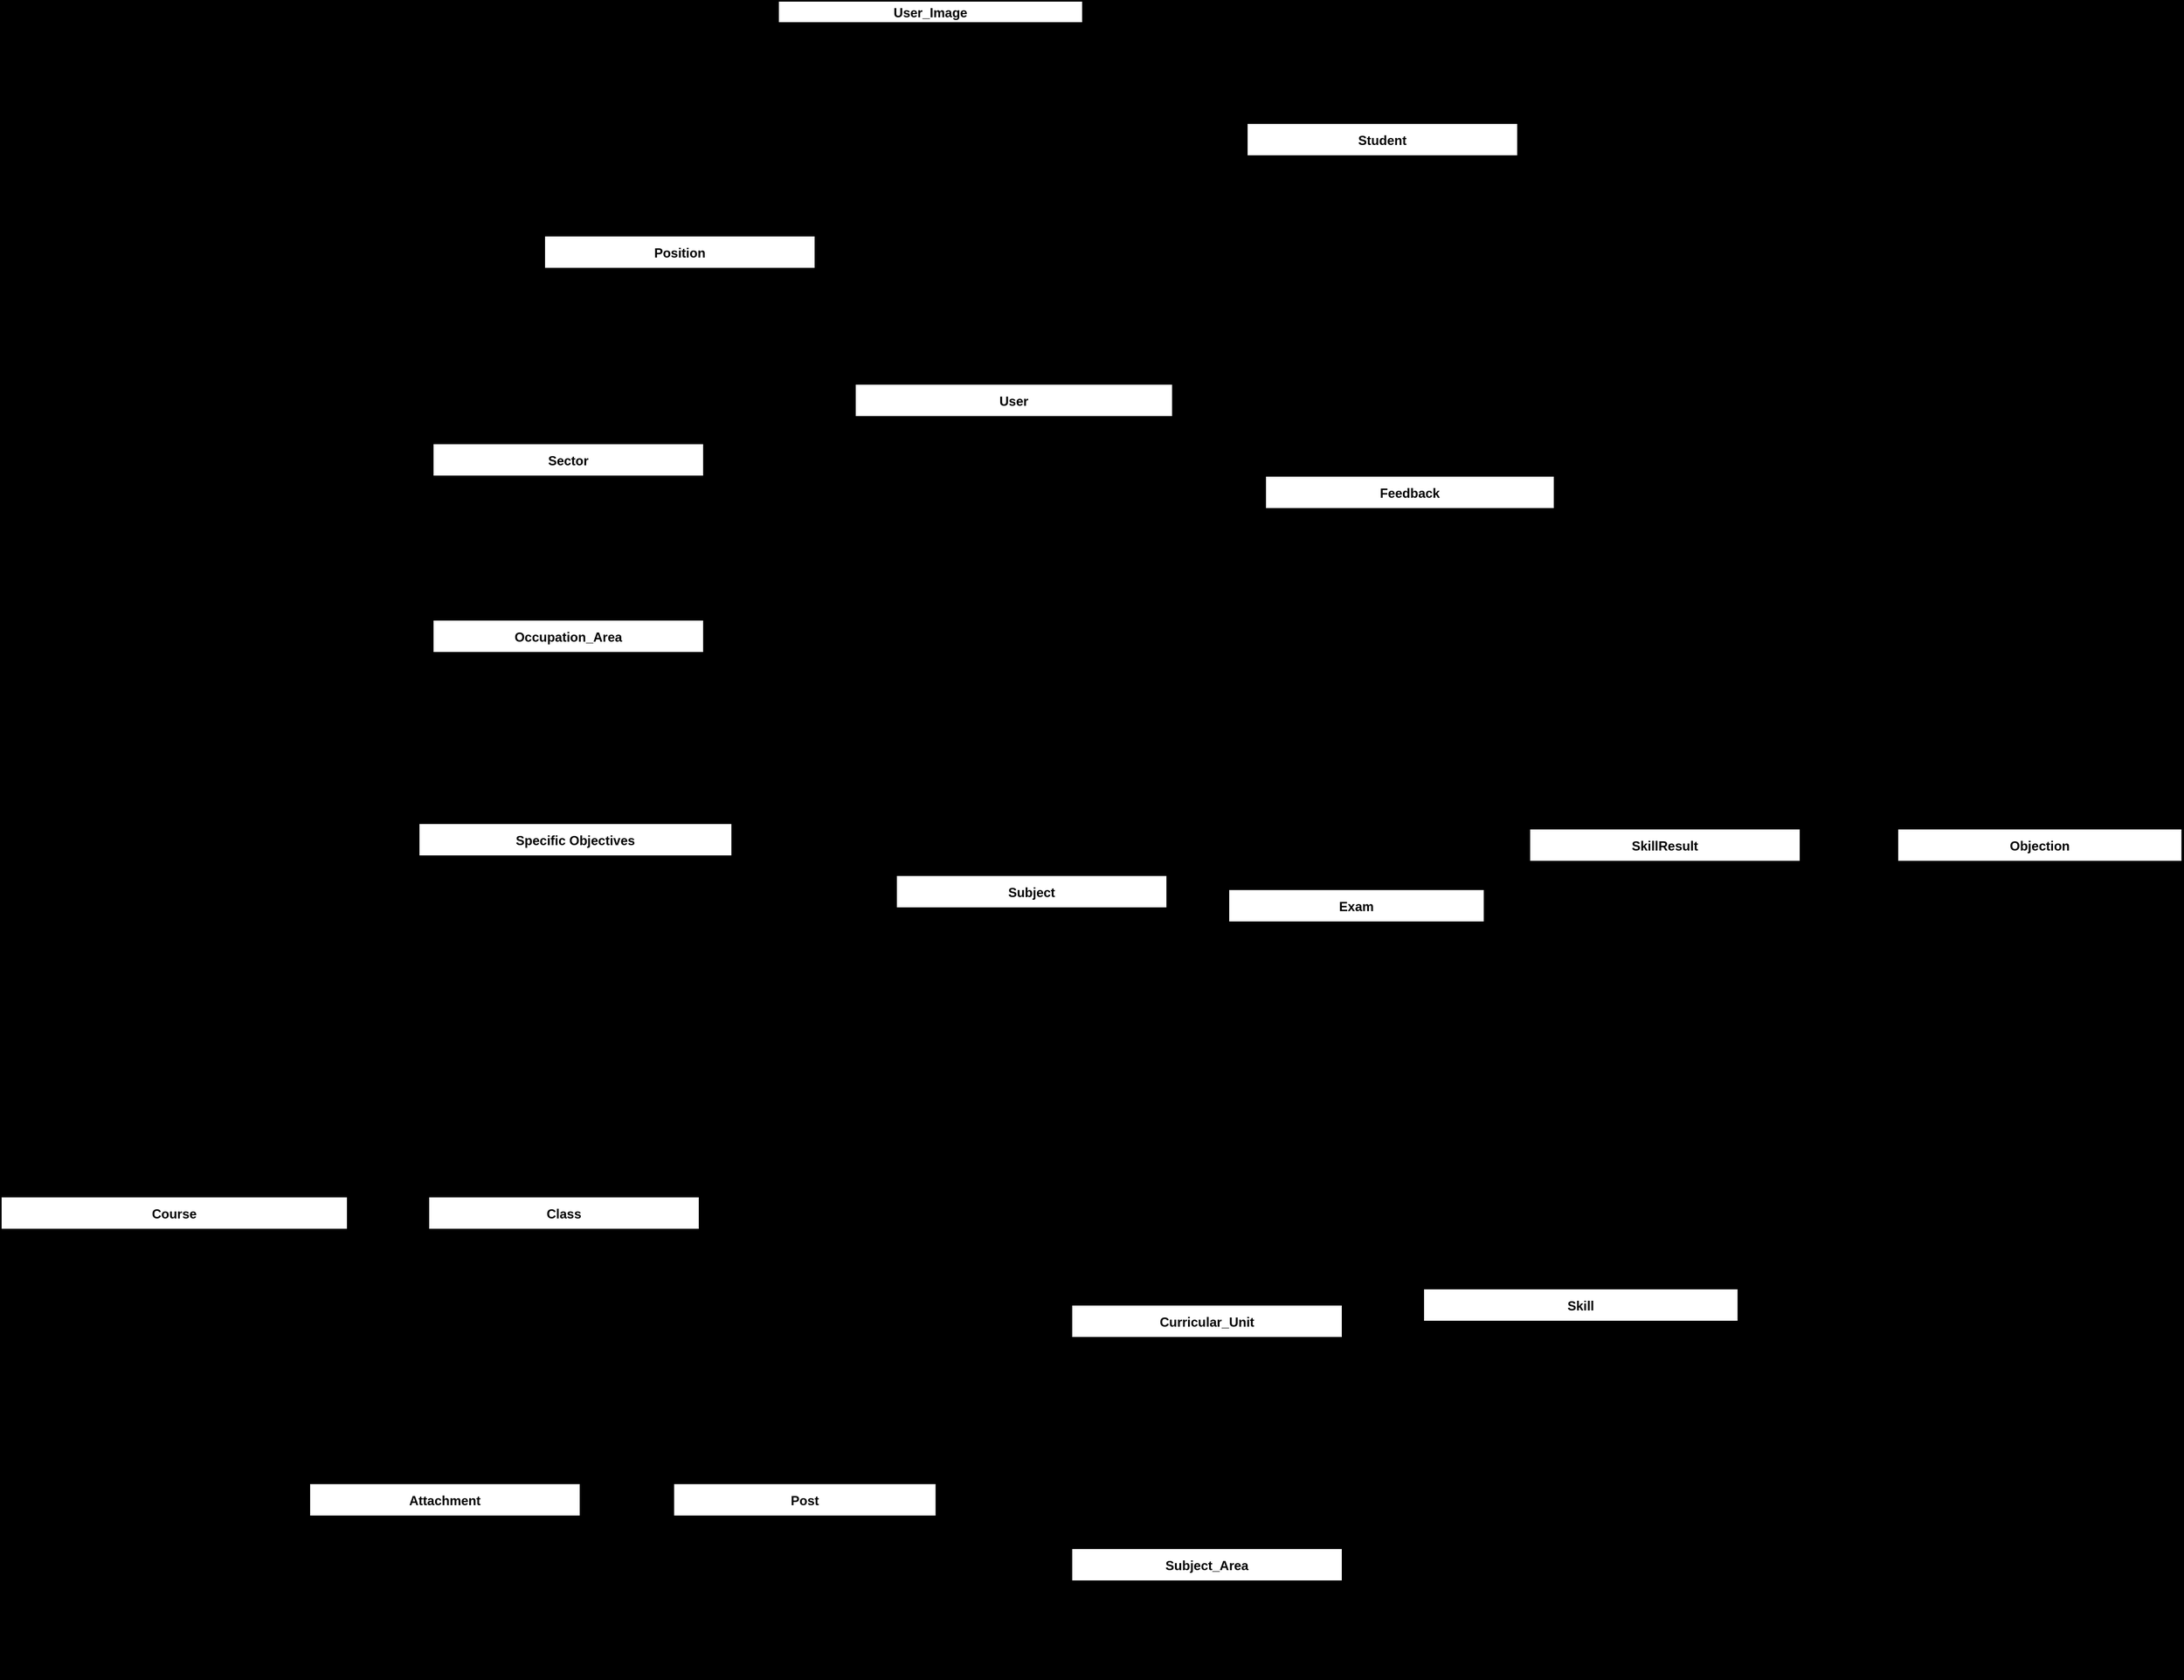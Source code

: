 <mxfile>
    <diagram id="R2lEEEUBdFMjLlhIrx00" name="Page-1">
        <mxGraphModel dx="1427" dy="701" grid="0" gridSize="10" guides="1" tooltips="1" connect="1" arrows="1" fold="1" page="0" pageScale="1" pageWidth="850" pageHeight="1100" background="#000000" math="0" shadow="0" extFonts="Permanent Marker^https://fonts.googleapis.com/css?family=Permanent+Marker">
            <root>
                <mxCell id="0"/>
                <mxCell id="1" parent="0"/>
                <mxCell id="213" style="edgeStyle=orthogonalEdgeStyle;html=1;startArrow=ERzeroToMany;startFill=0;endArrow=ERone;endFill=0;" parent="1" source="LVwDXbfBR7WqoEUQTei3-5" target="LVwDXbfBR7WqoEUQTei3-221" edge="1">
                    <mxGeometry relative="1" as="geometry">
                        <Array as="points">
                            <mxPoint x="-615" y="575"/>
                        </Array>
                    </mxGeometry>
                </mxCell>
                <mxCell id="LVwDXbfBR7WqoEUQTei3-5" value="Course" style="shape=table;startSize=30;container=1;collapsible=1;childLayout=tableLayout;fixedRows=1;rowLines=0;fontStyle=1;align=center;resizeLast=1;" parent="1" vertex="1">
                    <mxGeometry x="-867" y="1063" width="320" height="180" as="geometry">
                        <mxRectangle x="120" y="320" width="80" height="30" as="alternateBounds"/>
                    </mxGeometry>
                </mxCell>
                <mxCell id="LVwDXbfBR7WqoEUQTei3-6" value="" style="shape=partialRectangle;collapsible=0;dropTarget=0;pointerEvents=0;fillColor=none;points=[[0,0.5],[1,0.5]];portConstraint=eastwest;top=0;left=0;right=0;bottom=1;" parent="LVwDXbfBR7WqoEUQTei3-5" vertex="1">
                    <mxGeometry y="30" width="320" height="30" as="geometry"/>
                </mxCell>
                <mxCell id="LVwDXbfBR7WqoEUQTei3-7" value="PK" style="shape=partialRectangle;overflow=hidden;connectable=0;fillColor=none;top=0;left=0;bottom=0;right=0;fontStyle=1;" parent="LVwDXbfBR7WqoEUQTei3-6" vertex="1">
                    <mxGeometry width="30" height="30" as="geometry">
                        <mxRectangle width="30" height="30" as="alternateBounds"/>
                    </mxGeometry>
                </mxCell>
                <mxCell id="LVwDXbfBR7WqoEUQTei3-8" value="id INT NOT NULL" style="shape=partialRectangle;overflow=hidden;connectable=0;fillColor=none;top=0;left=0;bottom=0;right=0;align=left;spacingLeft=6;fontStyle=5;" parent="LVwDXbfBR7WqoEUQTei3-6" vertex="1">
                    <mxGeometry x="30" width="290" height="30" as="geometry">
                        <mxRectangle width="290" height="30" as="alternateBounds"/>
                    </mxGeometry>
                </mxCell>
                <mxCell id="210" style="shape=partialRectangle;collapsible=0;dropTarget=0;pointerEvents=0;fillColor=none;points=[[0,0.5],[1,0.5]];portConstraint=eastwest;top=0;left=0;right=0;bottom=0;" parent="LVwDXbfBR7WqoEUQTei3-5" vertex="1">
                    <mxGeometry y="60" width="320" height="30" as="geometry"/>
                </mxCell>
                <mxCell id="211" value="FK" style="shape=partialRectangle;overflow=hidden;connectable=0;fillColor=none;top=0;left=0;bottom=0;right=0;" parent="210" vertex="1">
                    <mxGeometry width="30" height="30" as="geometry">
                        <mxRectangle width="30" height="30" as="alternateBounds"/>
                    </mxGeometry>
                </mxCell>
                <mxCell id="212" value="default_occupation_area_id INT NOT NULL" style="shape=partialRectangle;overflow=hidden;connectable=0;fillColor=none;top=0;left=0;bottom=0;right=0;align=left;spacingLeft=6;" parent="210" vertex="1">
                    <mxGeometry x="30" width="290" height="30" as="geometry">
                        <mxRectangle width="290" height="30" as="alternateBounds"/>
                    </mxGeometry>
                </mxCell>
                <mxCell id="LVwDXbfBR7WqoEUQTei3-9" value="" style="shape=partialRectangle;collapsible=0;dropTarget=0;pointerEvents=0;fillColor=none;points=[[0,0.5],[1,0.5]];portConstraint=eastwest;top=0;left=0;right=0;bottom=0;" parent="LVwDXbfBR7WqoEUQTei3-5" vertex="1">
                    <mxGeometry y="90" width="320" height="30" as="geometry"/>
                </mxCell>
                <mxCell id="LVwDXbfBR7WqoEUQTei3-10" value="" style="shape=partialRectangle;overflow=hidden;connectable=0;fillColor=none;top=0;left=0;bottom=0;right=0;" parent="LVwDXbfBR7WqoEUQTei3-9" vertex="1">
                    <mxGeometry width="30" height="30" as="geometry">
                        <mxRectangle width="30" height="30" as="alternateBounds"/>
                    </mxGeometry>
                </mxCell>
                <mxCell id="LVwDXbfBR7WqoEUQTei3-11" value="name NVARCHAR(255) NOT NULL" style="shape=partialRectangle;overflow=hidden;connectable=0;fillColor=none;top=0;left=0;bottom=0;right=0;align=left;spacingLeft=6;" parent="LVwDXbfBR7WqoEUQTei3-9" vertex="1">
                    <mxGeometry x="30" width="290" height="30" as="geometry">
                        <mxRectangle width="290" height="30" as="alternateBounds"/>
                    </mxGeometry>
                </mxCell>
                <mxCell id="LVwDXbfBR7WqoEUQTei3-18" value="" style="shape=partialRectangle;collapsible=0;dropTarget=0;pointerEvents=0;fillColor=none;points=[[0,0.5],[1,0.5]];portConstraint=eastwest;top=0;left=0;right=0;bottom=0;" parent="LVwDXbfBR7WqoEUQTei3-5" vertex="1">
                    <mxGeometry y="120" width="320" height="30" as="geometry"/>
                </mxCell>
                <mxCell id="LVwDXbfBR7WqoEUQTei3-19" value="" style="shape=partialRectangle;overflow=hidden;connectable=0;fillColor=none;top=0;left=0;bottom=0;right=0;" parent="LVwDXbfBR7WqoEUQTei3-18" vertex="1">
                    <mxGeometry width="30" height="30" as="geometry">
                        <mxRectangle width="30" height="30" as="alternateBounds"/>
                    </mxGeometry>
                </mxCell>
                <mxCell id="LVwDXbfBR7WqoEUQTei3-20" value="abbreviation NVARCHAR(50) NOT NULL" style="shape=partialRectangle;overflow=hidden;connectable=0;fillColor=none;top=0;left=0;bottom=0;right=0;align=left;spacingLeft=6;" parent="LVwDXbfBR7WqoEUQTei3-18" vertex="1">
                    <mxGeometry x="30" width="290" height="30" as="geometry">
                        <mxRectangle width="290" height="30" as="alternateBounds"/>
                    </mxGeometry>
                </mxCell>
                <mxCell id="299" value="" style="shape=partialRectangle;collapsible=0;dropTarget=0;pointerEvents=0;fillColor=none;points=[[0,0.5],[1,0.5]];portConstraint=eastwest;top=0;left=0;right=0;bottom=0;" parent="LVwDXbfBR7WqoEUQTei3-5" vertex="1">
                    <mxGeometry y="150" width="320" height="30" as="geometry"/>
                </mxCell>
                <mxCell id="300" value="" style="shape=partialRectangle;overflow=hidden;connectable=0;fillColor=none;top=0;left=0;bottom=0;right=0;" parent="299" vertex="1">
                    <mxGeometry width="30" height="30" as="geometry">
                        <mxRectangle width="30" height="30" as="alternateBounds"/>
                    </mxGeometry>
                </mxCell>
                <mxCell id="301" value="is_active BIT NOT NULL" style="shape=partialRectangle;overflow=hidden;connectable=0;fillColor=none;top=0;left=0;bottom=0;right=0;align=left;spacingLeft=6;" parent="299" vertex="1">
                    <mxGeometry x="30" width="290" height="30" as="geometry">
                        <mxRectangle width="290" height="30" as="alternateBounds"/>
                    </mxGeometry>
                </mxCell>
                <mxCell id="194" style="edgeStyle=orthogonalEdgeStyle;html=1;startArrow=ERone;startFill=0;endArrow=ERzeroToMany;endFill=0;" parent="1" source="LVwDXbfBR7WqoEUQTei3-21" target="LVwDXbfBR7WqoEUQTei3-132" edge="1">
                    <mxGeometry relative="1" as="geometry">
                        <Array as="points">
                            <mxPoint x="-347" y="1006"/>
                        </Array>
                    </mxGeometry>
                </mxCell>
                <mxCell id="LVwDXbfBR7WqoEUQTei3-21" value="Class" style="shape=table;startSize=30;container=1;collapsible=1;childLayout=tableLayout;fixedRows=1;rowLines=0;fontStyle=1;align=center;resizeLast=1;" parent="1" vertex="1">
                    <mxGeometry x="-472" y="1063" width="250" height="210" as="geometry">
                        <mxRectangle x="120" y="320" width="80" height="30" as="alternateBounds"/>
                    </mxGeometry>
                </mxCell>
                <mxCell id="118" value="" style="shape=partialRectangle;collapsible=0;dropTarget=0;pointerEvents=0;fillColor=none;points=[[0,0.5],[1,0.5]];portConstraint=eastwest;top=0;left=0;right=0;bottom=1;" parent="LVwDXbfBR7WqoEUQTei3-21" vertex="1">
                    <mxGeometry y="30" width="250" height="30" as="geometry"/>
                </mxCell>
                <mxCell id="119" value="PK" style="shape=partialRectangle;overflow=hidden;connectable=0;fillColor=none;top=0;left=0;bottom=0;right=0;fontStyle=1;" parent="118" vertex="1">
                    <mxGeometry width="30" height="30" as="geometry">
                        <mxRectangle width="30" height="30" as="alternateBounds"/>
                    </mxGeometry>
                </mxCell>
                <mxCell id="120" value="id INT NOT NULL" style="shape=partialRectangle;overflow=hidden;connectable=0;fillColor=none;top=0;left=0;bottom=0;right=0;align=left;spacingLeft=6;fontStyle=5;" parent="118" vertex="1">
                    <mxGeometry x="30" width="220" height="30" as="geometry">
                        <mxRectangle width="220" height="30" as="alternateBounds"/>
                    </mxGeometry>
                </mxCell>
                <mxCell id="LVwDXbfBR7WqoEUQTei3-28" value="" style="shape=partialRectangle;collapsible=0;dropTarget=0;pointerEvents=0;fillColor=none;points=[[0,0.5],[1,0.5]];portConstraint=eastwest;top=0;left=0;right=0;bottom=0;" parent="LVwDXbfBR7WqoEUQTei3-21" vertex="1">
                    <mxGeometry y="60" width="250" height="30" as="geometry"/>
                </mxCell>
                <mxCell id="LVwDXbfBR7WqoEUQTei3-29" value="FK" style="shape=partialRectangle;overflow=hidden;connectable=0;fillColor=none;top=0;left=0;bottom=0;right=0;" parent="LVwDXbfBR7WqoEUQTei3-28" vertex="1">
                    <mxGeometry width="30" height="30" as="geometry">
                        <mxRectangle width="30" height="30" as="alternateBounds"/>
                    </mxGeometry>
                </mxCell>
                <mxCell id="LVwDXbfBR7WqoEUQTei3-30" value="name NVARCHAR(255) NOT NULL" style="shape=partialRectangle;overflow=hidden;connectable=0;fillColor=none;top=0;left=0;bottom=0;right=0;align=left;spacingLeft=6;" parent="LVwDXbfBR7WqoEUQTei3-28" vertex="1">
                    <mxGeometry x="30" width="220" height="30" as="geometry">
                        <mxRectangle width="220" height="30" as="alternateBounds"/>
                    </mxGeometry>
                </mxCell>
                <mxCell id="LVwDXbfBR7WqoEUQTei3-25" value="" style="shape=partialRectangle;collapsible=0;dropTarget=0;pointerEvents=0;fillColor=none;points=[[0,0.5],[1,0.5]];portConstraint=eastwest;top=0;left=0;right=0;bottom=0;" parent="LVwDXbfBR7WqoEUQTei3-21" vertex="1">
                    <mxGeometry y="90" width="250" height="30" as="geometry"/>
                </mxCell>
                <mxCell id="LVwDXbfBR7WqoEUQTei3-26" value="" style="shape=partialRectangle;overflow=hidden;connectable=0;fillColor=none;top=0;left=0;bottom=0;right=0;" parent="LVwDXbfBR7WqoEUQTei3-25" vertex="1">
                    <mxGeometry width="30" height="30" as="geometry">
                        <mxRectangle width="30" height="30" as="alternateBounds"/>
                    </mxGeometry>
                </mxCell>
                <mxCell id="LVwDXbfBR7WqoEUQTei3-27" value="course_id INT NOT NULL" style="shape=partialRectangle;overflow=hidden;connectable=0;fillColor=none;top=0;left=0;bottom=0;right=0;align=left;spacingLeft=6;" parent="LVwDXbfBR7WqoEUQTei3-25" vertex="1">
                    <mxGeometry x="30" width="220" height="30" as="geometry">
                        <mxRectangle width="220" height="30" as="alternateBounds"/>
                    </mxGeometry>
                </mxCell>
                <mxCell id="207" style="shape=partialRectangle;collapsible=0;dropTarget=0;pointerEvents=0;fillColor=none;points=[[0,0.5],[1,0.5]];portConstraint=eastwest;top=0;left=0;right=0;bottom=0;" parent="LVwDXbfBR7WqoEUQTei3-21" vertex="1">
                    <mxGeometry y="120" width="250" height="30" as="geometry"/>
                </mxCell>
                <mxCell id="208" style="shape=partialRectangle;overflow=hidden;connectable=0;fillColor=none;top=0;left=0;bottom=0;right=0;" parent="207" vertex="1">
                    <mxGeometry width="30" height="30" as="geometry">
                        <mxRectangle width="30" height="30" as="alternateBounds"/>
                    </mxGeometry>
                </mxCell>
                <mxCell id="209" value="starting_year SMALLINT NOT NULL" style="shape=partialRectangle;overflow=hidden;connectable=0;fillColor=none;top=0;left=0;bottom=0;right=0;align=left;spacingLeft=6;" parent="207" vertex="1">
                    <mxGeometry x="30" width="220" height="30" as="geometry">
                        <mxRectangle width="220" height="30" as="alternateBounds"/>
                    </mxGeometry>
                </mxCell>
                <mxCell id="LVwDXbfBR7WqoEUQTei3-234" value="" style="shape=partialRectangle;collapsible=0;dropTarget=0;pointerEvents=0;fillColor=none;points=[[0,0.5],[1,0.5]];portConstraint=eastwest;top=0;left=0;right=0;bottom=0;" parent="LVwDXbfBR7WqoEUQTei3-21" vertex="1">
                    <mxGeometry y="150" width="250" height="30" as="geometry"/>
                </mxCell>
                <mxCell id="LVwDXbfBR7WqoEUQTei3-235" value="" style="shape=partialRectangle;overflow=hidden;connectable=0;fillColor=none;top=0;left=0;bottom=0;right=0;" parent="LVwDXbfBR7WqoEUQTei3-234" vertex="1">
                    <mxGeometry width="30" height="30" as="geometry">
                        <mxRectangle width="30" height="30" as="alternateBounds"/>
                    </mxGeometry>
                </mxCell>
                <mxCell id="LVwDXbfBR7WqoEUQTei3-236" value="duration_periods TINYINT NOT NULL" style="shape=partialRectangle;overflow=hidden;connectable=0;fillColor=none;top=0;left=0;bottom=0;right=0;align=left;spacingLeft=6;" parent="LVwDXbfBR7WqoEUQTei3-234" vertex="1">
                    <mxGeometry x="30" width="220" height="30" as="geometry">
                        <mxRectangle width="220" height="30" as="alternateBounds"/>
                    </mxGeometry>
                </mxCell>
                <mxCell id="296" value="" style="shape=partialRectangle;collapsible=0;dropTarget=0;pointerEvents=0;fillColor=none;points=[[0,0.5],[1,0.5]];portConstraint=eastwest;top=0;left=0;right=0;bottom=0;" parent="LVwDXbfBR7WqoEUQTei3-21" vertex="1">
                    <mxGeometry y="180" width="250" height="30" as="geometry"/>
                </mxCell>
                <mxCell id="297" value="" style="shape=partialRectangle;overflow=hidden;connectable=0;fillColor=none;top=0;left=0;bottom=0;right=0;" parent="296" vertex="1">
                    <mxGeometry width="30" height="30" as="geometry">
                        <mxRectangle width="30" height="30" as="alternateBounds"/>
                    </mxGeometry>
                </mxCell>
                <mxCell id="298" value="is_active BIT NOT NULL" style="shape=partialRectangle;overflow=hidden;connectable=0;fillColor=none;top=0;left=0;bottom=0;right=0;align=left;spacingLeft=6;" parent="296" vertex="1">
                    <mxGeometry x="30" width="220" height="30" as="geometry">
                        <mxRectangle width="220" height="30" as="alternateBounds"/>
                    </mxGeometry>
                </mxCell>
                <mxCell id="LVwDXbfBR7WqoEUQTei3-31" value="Student" style="shape=table;startSize=30;container=1;collapsible=1;childLayout=tableLayout;fixedRows=1;rowLines=0;fontStyle=1;align=center;resizeLast=1;" parent="1" vertex="1">
                    <mxGeometry x="284" y="71" width="250" height="210" as="geometry">
                        <mxRectangle x="120" y="320" width="80" height="30" as="alternateBounds"/>
                    </mxGeometry>
                </mxCell>
                <mxCell id="LVwDXbfBR7WqoEUQTei3-32" value="" style="shape=partialRectangle;collapsible=0;dropTarget=0;pointerEvents=0;fillColor=none;points=[[0,0.5],[1,0.5]];portConstraint=eastwest;top=0;left=0;right=0;bottom=1;" parent="LVwDXbfBR7WqoEUQTei3-31" vertex="1">
                    <mxGeometry y="30" width="250" height="30" as="geometry"/>
                </mxCell>
                <mxCell id="LVwDXbfBR7WqoEUQTei3-33" value="PK" style="shape=partialRectangle;overflow=hidden;connectable=0;fillColor=none;top=0;left=0;bottom=0;right=0;fontStyle=1;" parent="LVwDXbfBR7WqoEUQTei3-32" vertex="1">
                    <mxGeometry width="30" height="30" as="geometry">
                        <mxRectangle width="30" height="30" as="alternateBounds"/>
                    </mxGeometry>
                </mxCell>
                <mxCell id="LVwDXbfBR7WqoEUQTei3-34" value="id INT NOT NULL" style="shape=partialRectangle;overflow=hidden;connectable=0;fillColor=none;top=0;left=0;bottom=0;right=0;align=left;spacingLeft=6;fontStyle=5;" parent="LVwDXbfBR7WqoEUQTei3-32" vertex="1">
                    <mxGeometry x="30" width="220" height="30" as="geometry">
                        <mxRectangle width="220" height="30" as="alternateBounds"/>
                    </mxGeometry>
                </mxCell>
                <mxCell id="LVwDXbfBR7WqoEUQTei3-43" value="" style="shape=partialRectangle;collapsible=0;dropTarget=0;pointerEvents=0;fillColor=none;points=[[0,0.5],[1,0.5]];portConstraint=eastwest;top=0;left=0;right=0;bottom=0;" parent="LVwDXbfBR7WqoEUQTei3-31" vertex="1">
                    <mxGeometry y="60" width="250" height="30" as="geometry"/>
                </mxCell>
                <mxCell id="LVwDXbfBR7WqoEUQTei3-44" value="" style="shape=partialRectangle;overflow=hidden;connectable=0;fillColor=none;top=0;left=0;bottom=0;right=0;" parent="LVwDXbfBR7WqoEUQTei3-43" vertex="1">
                    <mxGeometry width="30" height="30" as="geometry">
                        <mxRectangle width="30" height="30" as="alternateBounds"/>
                    </mxGeometry>
                </mxCell>
                <mxCell id="LVwDXbfBR7WqoEUQTei3-45" value="overall_score FLOAT NOT NULL" style="shape=partialRectangle;overflow=hidden;connectable=0;fillColor=none;top=0;left=0;bottom=0;right=0;align=left;spacingLeft=6;" parent="LVwDXbfBR7WqoEUQTei3-43" vertex="1">
                    <mxGeometry x="30" width="220" height="30" as="geometry">
                        <mxRectangle width="220" height="30" as="alternateBounds"/>
                    </mxGeometry>
                </mxCell>
                <mxCell id="287" style="shape=partialRectangle;collapsible=0;dropTarget=0;pointerEvents=0;fillColor=none;points=[[0,0.5],[1,0.5]];portConstraint=eastwest;top=0;left=0;right=0;bottom=0;" parent="LVwDXbfBR7WqoEUQTei3-31" vertex="1">
                    <mxGeometry y="90" width="250" height="30" as="geometry"/>
                </mxCell>
                <mxCell id="288" style="shape=partialRectangle;overflow=hidden;connectable=0;fillColor=none;top=0;left=0;bottom=0;right=0;" parent="287" vertex="1">
                    <mxGeometry width="30" height="30" as="geometry">
                        <mxRectangle width="30" height="30" as="alternateBounds"/>
                    </mxGeometry>
                </mxCell>
                <mxCell id="289" value="overall_skill_score FLOAT NOT NULL" style="shape=partialRectangle;overflow=hidden;connectable=0;fillColor=none;top=0;left=0;bottom=0;right=0;align=left;spacingLeft=6;" parent="287" vertex="1">
                    <mxGeometry x="30" width="220" height="30" as="geometry">
                        <mxRectangle width="220" height="30" as="alternateBounds"/>
                    </mxGeometry>
                </mxCell>
                <mxCell id="LVwDXbfBR7WqoEUQTei3-49" value="" style="shape=partialRectangle;collapsible=0;dropTarget=0;pointerEvents=0;fillColor=none;points=[[0,0.5],[1,0.5]];portConstraint=eastwest;top=0;left=0;right=0;bottom=0;" parent="LVwDXbfBR7WqoEUQTei3-31" vertex="1">
                    <mxGeometry y="120" width="250" height="30" as="geometry"/>
                </mxCell>
                <mxCell id="LVwDXbfBR7WqoEUQTei3-50" value="" style="shape=partialRectangle;overflow=hidden;connectable=0;fillColor=none;top=0;left=0;bottom=0;right=0;" parent="LVwDXbfBR7WqoEUQTei3-49" vertex="1">
                    <mxGeometry width="30" height="30" as="geometry">
                        <mxRectangle width="30" height="30" as="alternateBounds"/>
                    </mxGeometry>
                </mxCell>
                <mxCell id="LVwDXbfBR7WqoEUQTei3-51" value="is_active BIT NOT NULL" style="shape=partialRectangle;overflow=hidden;connectable=0;fillColor=none;top=0;left=0;bottom=0;right=0;align=left;spacingLeft=6;" parent="LVwDXbfBR7WqoEUQTei3-49" vertex="1">
                    <mxGeometry x="30" width="220" height="30" as="geometry">
                        <mxRectangle width="220" height="30" as="alternateBounds"/>
                    </mxGeometry>
                </mxCell>
                <mxCell id="LVwDXbfBR7WqoEUQTei3-35" value="" style="shape=partialRectangle;collapsible=0;dropTarget=0;pointerEvents=0;fillColor=none;points=[[0,0.5],[1,0.5]];portConstraint=eastwest;top=0;left=0;right=0;bottom=0;" parent="LVwDXbfBR7WqoEUQTei3-31" vertex="1">
                    <mxGeometry y="150" width="250" height="30" as="geometry"/>
                </mxCell>
                <mxCell id="LVwDXbfBR7WqoEUQTei3-36" value="FK" style="shape=partialRectangle;overflow=hidden;connectable=0;fillColor=none;top=0;left=0;bottom=0;right=0;" parent="LVwDXbfBR7WqoEUQTei3-35" vertex="1">
                    <mxGeometry width="30" height="30" as="geometry">
                        <mxRectangle width="30" height="30" as="alternateBounds"/>
                    </mxGeometry>
                </mxCell>
                <mxCell id="LVwDXbfBR7WqoEUQTei3-37" value="user_id INT NOT NULL" style="shape=partialRectangle;overflow=hidden;connectable=0;fillColor=none;top=0;left=0;bottom=0;right=0;align=left;spacingLeft=6;" parent="LVwDXbfBR7WqoEUQTei3-35" vertex="1">
                    <mxGeometry x="30" width="220" height="30" as="geometry">
                        <mxRectangle width="220" height="30" as="alternateBounds"/>
                    </mxGeometry>
                </mxCell>
                <mxCell id="LVwDXbfBR7WqoEUQTei3-38" value="" style="shape=partialRectangle;collapsible=0;dropTarget=0;pointerEvents=0;fillColor=none;points=[[0,0.5],[1,0.5]];portConstraint=eastwest;top=0;left=0;right=0;bottom=0;" parent="LVwDXbfBR7WqoEUQTei3-31" vertex="1">
                    <mxGeometry y="180" width="250" height="30" as="geometry"/>
                </mxCell>
                <mxCell id="LVwDXbfBR7WqoEUQTei3-39" value="FK" style="shape=partialRectangle;overflow=hidden;connectable=0;fillColor=none;top=0;left=0;bottom=0;right=0;" parent="LVwDXbfBR7WqoEUQTei3-38" vertex="1">
                    <mxGeometry width="30" height="30" as="geometry">
                        <mxRectangle width="30" height="30" as="alternateBounds"/>
                    </mxGeometry>
                </mxCell>
                <mxCell id="LVwDXbfBR7WqoEUQTei3-40" value="class_id INT NOT NULL" style="shape=partialRectangle;overflow=hidden;connectable=0;fillColor=none;top=0;left=0;bottom=0;right=0;align=left;spacingLeft=6;" parent="LVwDXbfBR7WqoEUQTei3-38" vertex="1">
                    <mxGeometry x="30" width="220" height="30" as="geometry">
                        <mxRectangle width="220" height="30" as="alternateBounds"/>
                    </mxGeometry>
                </mxCell>
                <mxCell id="290" style="edgeStyle=orthogonalEdgeStyle;html=1;startArrow=ERoneToMany;startFill=0;endArrow=ERone;endFill=0;" parent="1" source="LVwDXbfBR7WqoEUQTei3-53" target="153" edge="1">
                    <mxGeometry relative="1" as="geometry">
                        <Array as="points">
                            <mxPoint x="494" y="873"/>
                            <mxPoint x="494" y="873"/>
                        </Array>
                    </mxGeometry>
                </mxCell>
                <mxCell id="291" style="edgeStyle=orthogonalEdgeStyle;html=1;startArrow=ERzeroToMany;startFill=0;endArrow=ERone;endFill=0;" parent="1" source="LVwDXbfBR7WqoEUQTei3-53" target="LVwDXbfBR7WqoEUQTei3-31" edge="1">
                    <mxGeometry relative="1" as="geometry">
                        <Array as="points">
                            <mxPoint x="670" y="455"/>
                            <mxPoint x="611" y="455"/>
                            <mxPoint x="611" y="176"/>
                        </Array>
                    </mxGeometry>
                </mxCell>
                <mxCell id="292" style="edgeStyle=orthogonalEdgeStyle;html=1;startArrow=ERone;startFill=0;endArrow=ERzeroToMany;endFill=0;" parent="1" source="LVwDXbfBR7WqoEUQTei3-53" target="252" edge="1">
                    <mxGeometry relative="1" as="geometry">
                        <Array as="points">
                            <mxPoint x="814" y="843"/>
                            <mxPoint x="814" y="843"/>
                        </Array>
                    </mxGeometry>
                </mxCell>
                <mxCell id="LVwDXbfBR7WqoEUQTei3-53" value="SkillResult" style="shape=table;startSize=30;container=1;collapsible=1;childLayout=tableLayout;fixedRows=1;rowLines=0;fontStyle=1;align=center;resizeLast=1;" parent="1" vertex="1">
                    <mxGeometry x="545" y="723" width="250" height="300" as="geometry">
                        <mxRectangle x="120" y="320" width="80" height="30" as="alternateBounds"/>
                    </mxGeometry>
                </mxCell>
                <mxCell id="LVwDXbfBR7WqoEUQTei3-54" value="" style="shape=partialRectangle;collapsible=0;dropTarget=0;pointerEvents=0;fillColor=none;points=[[0,0.5],[1,0.5]];portConstraint=eastwest;top=0;left=0;right=0;bottom=1;" parent="LVwDXbfBR7WqoEUQTei3-53" vertex="1">
                    <mxGeometry y="30" width="250" height="30" as="geometry"/>
                </mxCell>
                <mxCell id="LVwDXbfBR7WqoEUQTei3-55" value="PK" style="shape=partialRectangle;overflow=hidden;connectable=0;fillColor=none;top=0;left=0;bottom=0;right=0;fontStyle=1;" parent="LVwDXbfBR7WqoEUQTei3-54" vertex="1">
                    <mxGeometry width="30" height="30" as="geometry">
                        <mxRectangle width="30" height="30" as="alternateBounds"/>
                    </mxGeometry>
                </mxCell>
                <mxCell id="LVwDXbfBR7WqoEUQTei3-56" value="id INT NOT NULL" style="shape=partialRectangle;overflow=hidden;connectable=0;fillColor=none;top=0;left=0;bottom=0;right=0;align=left;spacingLeft=6;fontStyle=5;" parent="LVwDXbfBR7WqoEUQTei3-54" vertex="1">
                    <mxGeometry x="30" width="220" height="30" as="geometry">
                        <mxRectangle width="220" height="30" as="alternateBounds"/>
                    </mxGeometry>
                </mxCell>
                <mxCell id="LVwDXbfBR7WqoEUQTei3-60" value="" style="shape=partialRectangle;collapsible=0;dropTarget=0;pointerEvents=0;fillColor=none;points=[[0,0.5],[1,0.5]];portConstraint=eastwest;top=0;left=0;right=0;bottom=0;" parent="LVwDXbfBR7WqoEUQTei3-53" vertex="1">
                    <mxGeometry y="60" width="250" height="30" as="geometry"/>
                </mxCell>
                <mxCell id="LVwDXbfBR7WqoEUQTei3-61" value="" style="shape=partialRectangle;overflow=hidden;connectable=0;fillColor=none;top=0;left=0;bottom=0;right=0;" parent="LVwDXbfBR7WqoEUQTei3-60" vertex="1">
                    <mxGeometry width="30" height="30" as="geometry">
                        <mxRectangle width="30" height="30" as="alternateBounds"/>
                    </mxGeometry>
                </mxCell>
                <mxCell id="LVwDXbfBR7WqoEUQTei3-62" value="aptitude REAL NULL" style="shape=partialRectangle;overflow=hidden;connectable=0;fillColor=none;top=0;left=0;bottom=0;right=0;align=left;spacingLeft=6;" parent="LVwDXbfBR7WqoEUQTei3-60" vertex="1">
                    <mxGeometry x="30" width="220" height="30" as="geometry">
                        <mxRectangle width="220" height="30" as="alternateBounds"/>
                    </mxGeometry>
                </mxCell>
                <mxCell id="237" style="shape=partialRectangle;collapsible=0;dropTarget=0;pointerEvents=0;fillColor=none;points=[[0,0.5],[1,0.5]];portConstraint=eastwest;top=0;left=0;right=0;bottom=0;" parent="LVwDXbfBR7WqoEUQTei3-53" vertex="1">
                    <mxGeometry y="90" width="250" height="30" as="geometry"/>
                </mxCell>
                <mxCell id="238" style="shape=partialRectangle;overflow=hidden;connectable=0;fillColor=none;top=0;left=0;bottom=0;right=0;" parent="237" vertex="1">
                    <mxGeometry width="30" height="30" as="geometry">
                        <mxRectangle width="30" height="30" as="alternateBounds"/>
                    </mxGeometry>
                </mxCell>
                <mxCell id="239" value="weight REAL NOT NULL" style="shape=partialRectangle;overflow=hidden;connectable=0;fillColor=none;top=0;left=0;bottom=0;right=0;align=left;spacingLeft=6;" parent="237" vertex="1">
                    <mxGeometry x="30" width="220" height="30" as="geometry">
                        <mxRectangle width="220" height="30" as="alternateBounds"/>
                    </mxGeometry>
                </mxCell>
                <mxCell id="243" style="shape=partialRectangle;collapsible=0;dropTarget=0;pointerEvents=0;fillColor=none;points=[[0,0.5],[1,0.5]];portConstraint=eastwest;top=0;left=0;right=0;bottom=0;" parent="LVwDXbfBR7WqoEUQTei3-53" vertex="1">
                    <mxGeometry y="120" width="250" height="30" as="geometry"/>
                </mxCell>
                <mxCell id="244" style="shape=partialRectangle;overflow=hidden;connectable=0;fillColor=none;top=0;left=0;bottom=0;right=0;" parent="243" vertex="1">
                    <mxGeometry width="30" height="30" as="geometry">
                        <mxRectangle width="30" height="30" as="alternateBounds"/>
                    </mxGeometry>
                </mxCell>
                <mxCell id="245" value="evaluated_at DATE NOT NULL" style="shape=partialRectangle;overflow=hidden;connectable=0;fillColor=none;top=0;left=0;bottom=0;right=0;align=left;spacingLeft=6;" parent="243" vertex="1">
                    <mxGeometry x="30" width="220" height="30" as="geometry">
                        <mxRectangle width="220" height="30" as="alternateBounds"/>
                    </mxGeometry>
                </mxCell>
                <mxCell id="LVwDXbfBR7WqoEUQTei3-66" value="" style="shape=partialRectangle;collapsible=0;dropTarget=0;pointerEvents=0;fillColor=none;points=[[0,0.5],[1,0.5]];portConstraint=eastwest;top=0;left=0;right=0;bottom=0;" parent="LVwDXbfBR7WqoEUQTei3-53" vertex="1">
                    <mxGeometry y="150" width="250" height="30" as="geometry"/>
                </mxCell>
                <mxCell id="LVwDXbfBR7WqoEUQTei3-67" value="" style="shape=partialRectangle;overflow=hidden;connectable=0;fillColor=none;top=0;left=0;bottom=0;right=0;" parent="LVwDXbfBR7WqoEUQTei3-66" vertex="1">
                    <mxGeometry width="30" height="30" as="geometry">
                        <mxRectangle width="30" height="30" as="alternateBounds"/>
                    </mxGeometry>
                </mxCell>
                <mxCell id="LVwDXbfBR7WqoEUQTei3-68" value="is_active BIT NOT NULL" style="shape=partialRectangle;overflow=hidden;connectable=0;fillColor=none;top=0;left=0;bottom=0;right=0;align=left;spacingLeft=6;" parent="LVwDXbfBR7WqoEUQTei3-66" vertex="1">
                    <mxGeometry x="30" width="220" height="30" as="geometry">
                        <mxRectangle width="220" height="30" as="alternateBounds"/>
                    </mxGeometry>
                </mxCell>
                <mxCell id="185" style="shape=partialRectangle;collapsible=0;dropTarget=0;pointerEvents=0;fillColor=none;points=[[0,0.5],[1,0.5]];portConstraint=eastwest;top=0;left=0;right=0;bottom=0;" parent="LVwDXbfBR7WqoEUQTei3-53" vertex="1">
                    <mxGeometry y="180" width="250" height="30" as="geometry"/>
                </mxCell>
                <mxCell id="186" value="FK" style="shape=partialRectangle;overflow=hidden;connectable=0;fillColor=none;top=0;left=0;bottom=0;right=0;" parent="185" vertex="1">
                    <mxGeometry width="30" height="30" as="geometry">
                        <mxRectangle width="30" height="30" as="alternateBounds"/>
                    </mxGeometry>
                </mxCell>
                <mxCell id="187" value="student_id INT NOT NULL" style="shape=partialRectangle;overflow=hidden;connectable=0;fillColor=none;top=0;left=0;bottom=0;right=0;align=left;spacingLeft=6;" parent="185" vertex="1">
                    <mxGeometry x="30" width="220" height="30" as="geometry">
                        <mxRectangle width="220" height="30" as="alternateBounds"/>
                    </mxGeometry>
                </mxCell>
                <mxCell id="LVwDXbfBR7WqoEUQTei3-63" value="" style="shape=partialRectangle;collapsible=0;dropTarget=0;pointerEvents=0;fillColor=none;points=[[0,0.5],[1,0.5]];portConstraint=eastwest;top=0;left=0;right=0;bottom=0;" parent="LVwDXbfBR7WqoEUQTei3-53" vertex="1">
                    <mxGeometry y="210" width="250" height="30" as="geometry"/>
                </mxCell>
                <mxCell id="LVwDXbfBR7WqoEUQTei3-64" value="FK" style="shape=partialRectangle;overflow=hidden;connectable=0;fillColor=none;top=0;left=0;bottom=0;right=0;" parent="LVwDXbfBR7WqoEUQTei3-63" vertex="1">
                    <mxGeometry width="30" height="30" as="geometry">
                        <mxRectangle width="30" height="30" as="alternateBounds"/>
                    </mxGeometry>
                </mxCell>
                <mxCell id="LVwDXbfBR7WqoEUQTei3-65" value="exam_id INT NULL" style="shape=partialRectangle;overflow=hidden;connectable=0;fillColor=none;top=0;left=0;bottom=0;right=0;align=left;spacingLeft=6;" parent="LVwDXbfBR7WqoEUQTei3-63" vertex="1">
                    <mxGeometry x="30" width="220" height="30" as="geometry">
                        <mxRectangle width="220" height="30" as="alternateBounds"/>
                    </mxGeometry>
                </mxCell>
                <mxCell id="LVwDXbfBR7WqoEUQTei3-57" value="" style="shape=partialRectangle;collapsible=0;dropTarget=0;pointerEvents=0;fillColor=none;points=[[0,0.5],[1,0.5]];portConstraint=eastwest;top=0;left=0;right=0;bottom=0;" parent="LVwDXbfBR7WqoEUQTei3-53" vertex="1">
                    <mxGeometry y="240" width="250" height="30" as="geometry"/>
                </mxCell>
                <mxCell id="LVwDXbfBR7WqoEUQTei3-58" value="FK" style="shape=partialRectangle;overflow=hidden;connectable=0;fillColor=none;top=0;left=0;bottom=0;right=0;" parent="LVwDXbfBR7WqoEUQTei3-57" vertex="1">
                    <mxGeometry width="30" height="30" as="geometry">
                        <mxRectangle width="30" height="30" as="alternateBounds"/>
                    </mxGeometry>
                </mxCell>
                <mxCell id="LVwDXbfBR7WqoEUQTei3-59" value="skill_id INT NOT NULL" style="shape=partialRectangle;overflow=hidden;connectable=0;fillColor=none;top=0;left=0;bottom=0;right=0;align=left;spacingLeft=6;" parent="LVwDXbfBR7WqoEUQTei3-57" vertex="1">
                    <mxGeometry x="30" width="220" height="30" as="geometry">
                        <mxRectangle width="220" height="30" as="alternateBounds"/>
                    </mxGeometry>
                </mxCell>
                <mxCell id="293" style="shape=partialRectangle;collapsible=0;dropTarget=0;pointerEvents=0;fillColor=none;points=[[0,0.5],[1,0.5]];portConstraint=eastwest;top=0;left=0;right=0;bottom=0;" parent="LVwDXbfBR7WqoEUQTei3-53" vertex="1">
                    <mxGeometry y="270" width="250" height="30" as="geometry"/>
                </mxCell>
                <mxCell id="294" value="FK" style="shape=partialRectangle;overflow=hidden;connectable=0;fillColor=none;top=0;left=0;bottom=0;right=0;" parent="293" vertex="1">
                    <mxGeometry width="30" height="30" as="geometry">
                        <mxRectangle width="30" height="30" as="alternateBounds"/>
                    </mxGeometry>
                </mxCell>
                <mxCell id="295" value="subject_id INT NULL" style="shape=partialRectangle;overflow=hidden;connectable=0;fillColor=none;top=0;left=0;bottom=0;right=0;align=left;spacingLeft=6;" parent="293" vertex="1">
                    <mxGeometry x="30" width="220" height="30" as="geometry">
                        <mxRectangle width="220" height="30" as="alternateBounds"/>
                    </mxGeometry>
                </mxCell>
                <mxCell id="195" style="edgeStyle=orthogonalEdgeStyle;html=1;startArrow=ERoneToMany;startFill=0;endArrow=ERone;endFill=0;" parent="1" source="LVwDXbfBR7WqoEUQTei3-71" target="LVwDXbfBR7WqoEUQTei3-151" edge="1">
                    <mxGeometry relative="1" as="geometry"/>
                </mxCell>
                <mxCell id="280" style="edgeStyle=orthogonalEdgeStyle;html=1;startArrow=ERone;startFill=0;endArrow=ERzeroToMany;endFill=0;" parent="1" source="LVwDXbfBR7WqoEUQTei3-71" target="LVwDXbfBR7WqoEUQTei3-53" edge="1">
                    <mxGeometry relative="1" as="geometry">
                        <Array as="points">
                            <mxPoint x="572" y="1071"/>
                            <mxPoint x="662" y="1071"/>
                        </Array>
                    </mxGeometry>
                </mxCell>
                <mxCell id="LVwDXbfBR7WqoEUQTei3-71" value="Skill" style="shape=table;startSize=30;container=1;collapsible=1;childLayout=tableLayout;fixedRows=1;rowLines=0;fontStyle=1;align=center;resizeLast=1;" parent="1" vertex="1">
                    <mxGeometry x="447" y="1148" width="290.596" height="180" as="geometry">
                        <mxRectangle x="120" y="320" width="80" height="30" as="alternateBounds"/>
                    </mxGeometry>
                </mxCell>
                <mxCell id="LVwDXbfBR7WqoEUQTei3-72" value="" style="shape=partialRectangle;collapsible=0;dropTarget=0;pointerEvents=0;fillColor=none;points=[[0,0.5],[1,0.5]];portConstraint=eastwest;top=0;left=0;right=0;bottom=1;" parent="LVwDXbfBR7WqoEUQTei3-71" vertex="1">
                    <mxGeometry y="30" width="290.596" height="30" as="geometry"/>
                </mxCell>
                <mxCell id="LVwDXbfBR7WqoEUQTei3-73" value="PK" style="shape=partialRectangle;overflow=hidden;connectable=0;fillColor=none;top=0;left=0;bottom=0;right=0;fontStyle=1;" parent="LVwDXbfBR7WqoEUQTei3-72" vertex="1">
                    <mxGeometry width="30" height="30" as="geometry">
                        <mxRectangle width="30" height="30" as="alternateBounds"/>
                    </mxGeometry>
                </mxCell>
                <mxCell id="LVwDXbfBR7WqoEUQTei3-74" value="id INT NOT NULL" style="shape=partialRectangle;overflow=hidden;connectable=0;fillColor=none;top=0;left=0;bottom=0;right=0;align=left;spacingLeft=6;fontStyle=5;" parent="LVwDXbfBR7WqoEUQTei3-72" vertex="1">
                    <mxGeometry x="30" width="260.596" height="30" as="geometry">
                        <mxRectangle width="260.596" height="30" as="alternateBounds"/>
                    </mxGeometry>
                </mxCell>
                <mxCell id="LVwDXbfBR7WqoEUQTei3-75" value="" style="shape=partialRectangle;collapsible=0;dropTarget=0;pointerEvents=0;fillColor=none;points=[[0,0.5],[1,0.5]];portConstraint=eastwest;top=0;left=0;right=0;bottom=0;" parent="LVwDXbfBR7WqoEUQTei3-71" vertex="1">
                    <mxGeometry y="60" width="290.596" height="30" as="geometry"/>
                </mxCell>
                <mxCell id="LVwDXbfBR7WqoEUQTei3-76" value="" style="shape=partialRectangle;overflow=hidden;connectable=0;fillColor=none;top=0;left=0;bottom=0;right=0;" parent="LVwDXbfBR7WqoEUQTei3-75" vertex="1">
                    <mxGeometry width="30" height="30" as="geometry">
                        <mxRectangle width="30" height="30" as="alternateBounds"/>
                    </mxGeometry>
                </mxCell>
                <mxCell id="LVwDXbfBR7WqoEUQTei3-77" value="descriptrion NVARCHAR(255) NOT NULL" style="shape=partialRectangle;overflow=hidden;connectable=0;fillColor=none;top=0;left=0;bottom=0;right=0;align=left;spacingLeft=6;" parent="LVwDXbfBR7WqoEUQTei3-75" vertex="1">
                    <mxGeometry x="30" width="260.596" height="30" as="geometry">
                        <mxRectangle width="260.596" height="30" as="alternateBounds"/>
                    </mxGeometry>
                </mxCell>
                <mxCell id="215" style="shape=partialRectangle;collapsible=0;dropTarget=0;pointerEvents=0;fillColor=none;points=[[0,0.5],[1,0.5]];portConstraint=eastwest;top=0;left=0;right=0;bottom=0;" parent="LVwDXbfBR7WqoEUQTei3-71" vertex="1">
                    <mxGeometry y="90" width="290.596" height="30" as="geometry"/>
                </mxCell>
                <mxCell id="216" style="shape=partialRectangle;overflow=hidden;connectable=0;fillColor=none;top=0;left=0;bottom=0;right=0;" parent="215" vertex="1">
                    <mxGeometry width="30" height="30" as="geometry">
                        <mxRectangle width="30" height="30" as="alternateBounds"/>
                    </mxGeometry>
                </mxCell>
                <mxCell id="217" value="evaluation_criteria VARCHAR(MAX)" style="shape=partialRectangle;overflow=hidden;connectable=0;fillColor=none;top=0;left=0;bottom=0;right=0;align=left;spacingLeft=6;" parent="215" vertex="1">
                    <mxGeometry x="30" width="260.596" height="30" as="geometry">
                        <mxRectangle width="260.596" height="30" as="alternateBounds"/>
                    </mxGeometry>
                </mxCell>
                <mxCell id="8" style="shape=partialRectangle;collapsible=0;dropTarget=0;pointerEvents=0;fillColor=none;points=[[0,0.5],[1,0.5]];portConstraint=eastwest;top=0;left=0;right=0;bottom=0;" parent="LVwDXbfBR7WqoEUQTei3-71" vertex="1">
                    <mxGeometry y="120" width="290.596" height="30" as="geometry"/>
                </mxCell>
                <mxCell id="9" style="shape=partialRectangle;overflow=hidden;connectable=0;fillColor=none;top=0;left=0;bottom=0;right=0;" parent="8" vertex="1">
                    <mxGeometry width="30" height="30" as="geometry">
                        <mxRectangle width="30" height="30" as="alternateBounds"/>
                    </mxGeometry>
                </mxCell>
                <mxCell id="10" value="is_active BIT NOT NULL" style="shape=partialRectangle;overflow=hidden;connectable=0;fillColor=none;top=0;left=0;bottom=0;right=0;align=left;spacingLeft=6;" parent="8" vertex="1">
                    <mxGeometry x="30" width="260.596" height="30" as="geometry">
                        <mxRectangle width="260.596" height="30" as="alternateBounds"/>
                    </mxGeometry>
                </mxCell>
                <mxCell id="11" style="shape=partialRectangle;collapsible=0;dropTarget=0;pointerEvents=0;fillColor=none;points=[[0,0.5],[1,0.5]];portConstraint=eastwest;top=0;left=0;right=0;bottom=0;" parent="LVwDXbfBR7WqoEUQTei3-71" vertex="1">
                    <mxGeometry y="150" width="290.596" height="30" as="geometry"/>
                </mxCell>
                <mxCell id="12" value="FK" style="shape=partialRectangle;overflow=hidden;connectable=0;fillColor=none;top=0;left=0;bottom=0;right=0;" parent="11" vertex="1">
                    <mxGeometry width="30" height="30" as="geometry">
                        <mxRectangle width="30" height="30" as="alternateBounds"/>
                    </mxGeometry>
                </mxCell>
                <mxCell id="13" value="curricular_unit_id INT NOT NULL" style="shape=partialRectangle;overflow=hidden;connectable=0;fillColor=none;top=0;left=0;bottom=0;right=0;align=left;spacingLeft=6;" parent="11" vertex="1">
                    <mxGeometry x="30" width="260.596" height="30" as="geometry">
                        <mxRectangle width="260.596" height="30" as="alternateBounds"/>
                    </mxGeometry>
                </mxCell>
                <mxCell id="LVwDXbfBR7WqoEUQTei3-96" value="Specific Objectives" style="shape=table;startSize=30;container=1;collapsible=1;childLayout=tableLayout;fixedRows=1;rowLines=0;fontStyle=1;align=center;resizeLast=1;" parent="1" vertex="1">
                    <mxGeometry x="-481" y="718" width="289.119" height="240" as="geometry">
                        <mxRectangle x="120" y="320" width="80" height="30" as="alternateBounds"/>
                    </mxGeometry>
                </mxCell>
                <mxCell id="LVwDXbfBR7WqoEUQTei3-97" value="" style="shape=partialRectangle;collapsible=0;dropTarget=0;pointerEvents=0;fillColor=none;points=[[0,0.5],[1,0.5]];portConstraint=eastwest;top=0;left=0;right=0;bottom=1;" parent="LVwDXbfBR7WqoEUQTei3-96" vertex="1">
                    <mxGeometry y="30" width="289.119" height="30" as="geometry"/>
                </mxCell>
                <mxCell id="LVwDXbfBR7WqoEUQTei3-98" value="PK" style="shape=partialRectangle;overflow=hidden;connectable=0;fillColor=none;top=0;left=0;bottom=0;right=0;fontStyle=1;" parent="LVwDXbfBR7WqoEUQTei3-97" vertex="1">
                    <mxGeometry width="30" height="30" as="geometry">
                        <mxRectangle width="30" height="30" as="alternateBounds"/>
                    </mxGeometry>
                </mxCell>
                <mxCell id="LVwDXbfBR7WqoEUQTei3-99" value="id INT NOT NULL" style="shape=partialRectangle;overflow=hidden;connectable=0;fillColor=none;top=0;left=0;bottom=0;right=0;align=left;spacingLeft=6;fontStyle=5;" parent="LVwDXbfBR7WqoEUQTei3-97" vertex="1">
                    <mxGeometry x="30" width="259.119" height="30" as="geometry">
                        <mxRectangle width="259.119" height="30" as="alternateBounds"/>
                    </mxGeometry>
                </mxCell>
                <mxCell id="LVwDXbfBR7WqoEUQTei3-112" value="" style="shape=partialRectangle;collapsible=0;dropTarget=0;pointerEvents=0;fillColor=none;points=[[0,0.5],[1,0.5]];portConstraint=eastwest;top=0;left=0;right=0;bottom=0;" parent="LVwDXbfBR7WqoEUQTei3-96" vertex="1">
                    <mxGeometry y="60" width="289.119" height="30" as="geometry"/>
                </mxCell>
                <mxCell id="LVwDXbfBR7WqoEUQTei3-113" value="FK" style="shape=partialRectangle;overflow=hidden;connectable=0;fillColor=none;top=0;left=0;bottom=0;right=0;" parent="LVwDXbfBR7WqoEUQTei3-112" vertex="1">
                    <mxGeometry width="30" height="30" as="geometry">
                        <mxRectangle width="30" height="30" as="alternateBounds"/>
                    </mxGeometry>
                </mxCell>
                <mxCell id="LVwDXbfBR7WqoEUQTei3-114" value="subject_id INT NOT NULL" style="shape=partialRectangle;overflow=hidden;connectable=0;fillColor=none;top=0;left=0;bottom=0;right=0;align=left;spacingLeft=6;" parent="LVwDXbfBR7WqoEUQTei3-112" vertex="1">
                    <mxGeometry x="30" width="259.119" height="30" as="geometry">
                        <mxRectangle width="259.119" height="30" as="alternateBounds"/>
                    </mxGeometry>
                </mxCell>
                <mxCell id="LVwDXbfBR7WqoEUQTei3-100" value="" style="shape=partialRectangle;collapsible=0;dropTarget=0;pointerEvents=0;fillColor=none;points=[[0,0.5],[1,0.5]];portConstraint=eastwest;top=0;left=0;right=0;bottom=0;" parent="LVwDXbfBR7WqoEUQTei3-96" vertex="1">
                    <mxGeometry y="90" width="289.119" height="30" as="geometry"/>
                </mxCell>
                <mxCell id="LVwDXbfBR7WqoEUQTei3-101" value="" style="shape=partialRectangle;overflow=hidden;connectable=0;fillColor=none;top=0;left=0;bottom=0;right=0;" parent="LVwDXbfBR7WqoEUQTei3-100" vertex="1">
                    <mxGeometry width="30" height="30" as="geometry">
                        <mxRectangle width="30" height="30" as="alternateBounds"/>
                    </mxGeometry>
                </mxCell>
                <mxCell id="LVwDXbfBR7WqoEUQTei3-102" value="identification NVARCHAR(300) NOT NULL" style="shape=partialRectangle;overflow=hidden;connectable=0;fillColor=none;top=0;left=0;bottom=0;right=0;align=left;spacingLeft=6;" parent="LVwDXbfBR7WqoEUQTei3-100" vertex="1">
                    <mxGeometry x="30" width="259.119" height="30" as="geometry">
                        <mxRectangle width="259.119" height="30" as="alternateBounds"/>
                    </mxGeometry>
                </mxCell>
                <mxCell id="LVwDXbfBR7WqoEUQTei3-103" value="" style="shape=partialRectangle;collapsible=0;dropTarget=0;pointerEvents=0;fillColor=none;points=[[0,0.5],[1,0.5]];portConstraint=eastwest;top=0;left=0;right=0;bottom=0;" parent="LVwDXbfBR7WqoEUQTei3-96" vertex="1">
                    <mxGeometry y="120" width="289.119" height="30" as="geometry"/>
                </mxCell>
                <mxCell id="LVwDXbfBR7WqoEUQTei3-104" value="" style="shape=partialRectangle;overflow=hidden;connectable=0;fillColor=none;top=0;left=0;bottom=0;right=0;" parent="LVwDXbfBR7WqoEUQTei3-103" vertex="1">
                    <mxGeometry width="30" height="30" as="geometry">
                        <mxRectangle width="30" height="30" as="alternateBounds"/>
                    </mxGeometry>
                </mxCell>
                <mxCell id="LVwDXbfBR7WqoEUQTei3-105" value="ressources NVARCHAR(300) NULL" style="shape=partialRectangle;overflow=hidden;connectable=0;fillColor=none;top=0;left=0;bottom=0;right=0;align=left;spacingLeft=6;" parent="LVwDXbfBR7WqoEUQTei3-103" vertex="1">
                    <mxGeometry x="30" width="259.119" height="30" as="geometry">
                        <mxRectangle width="259.119" height="30" as="alternateBounds"/>
                    </mxGeometry>
                </mxCell>
                <mxCell id="LVwDXbfBR7WqoEUQTei3-106" value="" style="shape=partialRectangle;collapsible=0;dropTarget=0;pointerEvents=0;fillColor=none;points=[[0,0.5],[1,0.5]];portConstraint=eastwest;top=0;left=0;right=0;bottom=0;" parent="LVwDXbfBR7WqoEUQTei3-96" vertex="1">
                    <mxGeometry y="150" width="289.119" height="30" as="geometry"/>
                </mxCell>
                <mxCell id="LVwDXbfBR7WqoEUQTei3-107" value="" style="shape=partialRectangle;overflow=hidden;connectable=0;fillColor=none;top=0;left=0;bottom=0;right=0;" parent="LVwDXbfBR7WqoEUQTei3-106" vertex="1">
                    <mxGeometry width="30" height="30" as="geometry">
                        <mxRectangle width="30" height="30" as="alternateBounds"/>
                    </mxGeometry>
                </mxCell>
                <mxCell id="LVwDXbfBR7WqoEUQTei3-108" value="time INT NOT NULL" style="shape=partialRectangle;overflow=hidden;connectable=0;fillColor=none;top=0;left=0;bottom=0;right=0;align=left;spacingLeft=6;" parent="LVwDXbfBR7WqoEUQTei3-106" vertex="1">
                    <mxGeometry x="30" width="259.119" height="30" as="geometry">
                        <mxRectangle width="259.119" height="30" as="alternateBounds"/>
                    </mxGeometry>
                </mxCell>
                <mxCell id="LVwDXbfBR7WqoEUQTei3-109" value="" style="shape=partialRectangle;collapsible=0;dropTarget=0;pointerEvents=0;fillColor=none;points=[[0,0.5],[1,0.5]];portConstraint=eastwest;top=0;left=0;right=0;bottom=0;" parent="LVwDXbfBR7WqoEUQTei3-96" vertex="1">
                    <mxGeometry y="180" width="289.119" height="30" as="geometry"/>
                </mxCell>
                <mxCell id="LVwDXbfBR7WqoEUQTei3-110" value="" style="shape=partialRectangle;overflow=hidden;connectable=0;fillColor=none;top=0;left=0;bottom=0;right=0;" parent="LVwDXbfBR7WqoEUQTei3-109" vertex="1">
                    <mxGeometry width="30" height="30" as="geometry">
                        <mxRectangle width="30" height="30" as="alternateBounds"/>
                    </mxGeometry>
                </mxCell>
                <mxCell id="LVwDXbfBR7WqoEUQTei3-111" value="evaluation_criteria NVARCHAR(500) NULL" style="shape=partialRectangle;overflow=hidden;connectable=0;fillColor=none;top=0;left=0;bottom=0;right=0;align=left;spacingLeft=6;" parent="LVwDXbfBR7WqoEUQTei3-109" vertex="1">
                    <mxGeometry x="30" width="259.119" height="30" as="geometry">
                        <mxRectangle width="259.119" height="30" as="alternateBounds"/>
                    </mxGeometry>
                </mxCell>
                <mxCell id="LVwDXbfBR7WqoEUQTei3-115" value="" style="shape=partialRectangle;collapsible=0;dropTarget=0;pointerEvents=0;fillColor=none;points=[[0,0.5],[1,0.5]];portConstraint=eastwest;top=0;left=0;right=0;bottom=0;" parent="LVwDXbfBR7WqoEUQTei3-96" vertex="1">
                    <mxGeometry y="210" width="289.119" height="30" as="geometry"/>
                </mxCell>
                <mxCell id="LVwDXbfBR7WqoEUQTei3-116" value="" style="shape=partialRectangle;overflow=hidden;connectable=0;fillColor=none;top=0;left=0;bottom=0;right=0;" parent="LVwDXbfBR7WqoEUQTei3-115" vertex="1">
                    <mxGeometry width="30" height="30" as="geometry">
                        <mxRectangle width="30" height="30" as="alternateBounds"/>
                    </mxGeometry>
                </mxCell>
                <mxCell id="LVwDXbfBR7WqoEUQTei3-117" value="is_active BIT NOT NULL" style="shape=partialRectangle;overflow=hidden;connectable=0;fillColor=none;top=0;left=0;bottom=0;right=0;align=left;spacingLeft=6;" parent="LVwDXbfBR7WqoEUQTei3-115" vertex="1">
                    <mxGeometry x="30" width="259.119" height="30" as="geometry">
                        <mxRectangle width="259.119" height="30" as="alternateBounds"/>
                    </mxGeometry>
                </mxCell>
                <mxCell id="196" style="edgeStyle=orthogonalEdgeStyle;html=1;startArrow=ERone;startFill=0;endArrow=ERzeroToMany;endFill=0;" parent="1" source="LVwDXbfBR7WqoEUQTei3-132" target="153" edge="1">
                    <mxGeometry relative="1" as="geometry">
                        <Array as="points">
                            <mxPoint x="311" y="893"/>
                            <mxPoint x="311" y="893"/>
                        </Array>
                    </mxGeometry>
                </mxCell>
                <mxCell id="LVwDXbfBR7WqoEUQTei3-132" value="Subject" style="shape=table;startSize=30;container=1;collapsible=1;childLayout=tableLayout;fixedRows=1;rowLines=0;fontStyle=1;align=center;resizeLast=1;" parent="1" vertex="1">
                    <mxGeometry x="-40" y="766" width="250" height="270" as="geometry">
                        <mxRectangle x="80" y="1480" width="80" height="30" as="alternateBounds"/>
                    </mxGeometry>
                </mxCell>
                <mxCell id="LVwDXbfBR7WqoEUQTei3-133" value="" style="shape=partialRectangle;collapsible=0;dropTarget=0;pointerEvents=0;fillColor=none;points=[[0,0.5],[1,0.5]];portConstraint=eastwest;top=0;left=0;right=0;bottom=1;" parent="LVwDXbfBR7WqoEUQTei3-132" vertex="1">
                    <mxGeometry y="30" width="250" height="30" as="geometry"/>
                </mxCell>
                <mxCell id="LVwDXbfBR7WqoEUQTei3-134" value="PK" style="shape=partialRectangle;overflow=hidden;connectable=0;fillColor=none;top=0;left=0;bottom=0;right=0;fontStyle=1;" parent="LVwDXbfBR7WqoEUQTei3-133" vertex="1">
                    <mxGeometry width="30" height="30" as="geometry">
                        <mxRectangle width="30" height="30" as="alternateBounds"/>
                    </mxGeometry>
                </mxCell>
                <mxCell id="LVwDXbfBR7WqoEUQTei3-135" value="id INT NOT NULL" style="shape=partialRectangle;overflow=hidden;connectable=0;fillColor=none;top=0;left=0;bottom=0;right=0;align=left;spacingLeft=6;fontStyle=5;" parent="LVwDXbfBR7WqoEUQTei3-133" vertex="1">
                    <mxGeometry x="30" width="220" height="30" as="geometry">
                        <mxRectangle width="220" height="30" as="alternateBounds"/>
                    </mxGeometry>
                </mxCell>
                <mxCell id="LVwDXbfBR7WqoEUQTei3-136" value="" style="shape=partialRectangle;collapsible=0;dropTarget=0;pointerEvents=0;fillColor=none;points=[[0,0.5],[1,0.5]];portConstraint=eastwest;top=0;left=0;right=0;bottom=0;" parent="LVwDXbfBR7WqoEUQTei3-132" vertex="1">
                    <mxGeometry y="60" width="250" height="30" as="geometry"/>
                </mxCell>
                <mxCell id="LVwDXbfBR7WqoEUQTei3-137" value="FK" style="shape=partialRectangle;overflow=hidden;connectable=0;fillColor=none;top=0;left=0;bottom=0;right=0;" parent="LVwDXbfBR7WqoEUQTei3-136" vertex="1">
                    <mxGeometry width="30" height="30" as="geometry">
                        <mxRectangle width="30" height="30" as="alternateBounds"/>
                    </mxGeometry>
                </mxCell>
                <mxCell id="LVwDXbfBR7WqoEUQTei3-138" value="instructor_id INT NOT NULL" style="shape=partialRectangle;overflow=hidden;connectable=0;fillColor=none;top=0;left=0;bottom=0;right=0;align=left;spacingLeft=6;" parent="LVwDXbfBR7WqoEUQTei3-136" vertex="1">
                    <mxGeometry x="30" width="220" height="30" as="geometry">
                        <mxRectangle width="220" height="30" as="alternateBounds"/>
                    </mxGeometry>
                </mxCell>
                <mxCell id="LVwDXbfBR7WqoEUQTei3-139" value="" style="shape=partialRectangle;collapsible=0;dropTarget=0;pointerEvents=0;fillColor=none;points=[[0,0.5],[1,0.5]];portConstraint=eastwest;top=0;left=0;right=0;bottom=0;" parent="LVwDXbfBR7WqoEUQTei3-132" vertex="1">
                    <mxGeometry y="90" width="250" height="30" as="geometry"/>
                </mxCell>
                <mxCell id="LVwDXbfBR7WqoEUQTei3-140" value="FK" style="shape=partialRectangle;overflow=hidden;connectable=0;fillColor=none;top=0;left=0;bottom=0;right=0;" parent="LVwDXbfBR7WqoEUQTei3-139" vertex="1">
                    <mxGeometry width="30" height="30" as="geometry">
                        <mxRectangle width="30" height="30" as="alternateBounds"/>
                    </mxGeometry>
                </mxCell>
                <mxCell id="LVwDXbfBR7WqoEUQTei3-141" value="curricular_unit_id INT NOT NULL" style="shape=partialRectangle;overflow=hidden;connectable=0;fillColor=none;top=0;left=0;bottom=0;right=0;align=left;spacingLeft=6;" parent="LVwDXbfBR7WqoEUQTei3-139" vertex="1">
                    <mxGeometry x="30" width="220" height="30" as="geometry">
                        <mxRectangle width="220" height="30" as="alternateBounds"/>
                    </mxGeometry>
                </mxCell>
                <mxCell id="22" style="shape=partialRectangle;collapsible=0;dropTarget=0;pointerEvents=0;fillColor=none;points=[[0,0.5],[1,0.5]];portConstraint=eastwest;top=0;left=0;right=0;bottom=0;" parent="LVwDXbfBR7WqoEUQTei3-132" vertex="1">
                    <mxGeometry y="120" width="250" height="30" as="geometry"/>
                </mxCell>
                <mxCell id="23" value="FK" style="shape=partialRectangle;overflow=hidden;connectable=0;fillColor=none;top=0;left=0;bottom=0;right=0;" parent="22" vertex="1">
                    <mxGeometry width="30" height="30" as="geometry">
                        <mxRectangle width="30" height="30" as="alternateBounds"/>
                    </mxGeometry>
                </mxCell>
                <mxCell id="24" value="class_id INT NOT NULL" style="shape=partialRectangle;overflow=hidden;connectable=0;fillColor=none;top=0;left=0;bottom=0;right=0;align=left;spacingLeft=6;" parent="22" vertex="1">
                    <mxGeometry x="30" width="220" height="30" as="geometry">
                        <mxRectangle width="220" height="30" as="alternateBounds"/>
                    </mxGeometry>
                </mxCell>
                <mxCell id="147" style="shape=partialRectangle;collapsible=0;dropTarget=0;pointerEvents=0;fillColor=none;points=[[0,0.5],[1,0.5]];portConstraint=eastwest;top=0;left=0;right=0;bottom=0;" parent="LVwDXbfBR7WqoEUQTei3-132" vertex="1">
                    <mxGeometry y="150" width="250" height="30" as="geometry"/>
                </mxCell>
                <mxCell id="148" style="shape=partialRectangle;overflow=hidden;connectable=0;fillColor=none;top=0;left=0;bottom=0;right=0;" parent="147" vertex="1">
                    <mxGeometry width="30" height="30" as="geometry">
                        <mxRectangle width="30" height="30" as="alternateBounds"/>
                    </mxGeometry>
                </mxCell>
                <mxCell id="149" value="period TINYINT NOT NULL" style="shape=partialRectangle;overflow=hidden;connectable=0;fillColor=none;top=0;left=0;bottom=0;right=0;align=left;spacingLeft=6;" parent="147" vertex="1">
                    <mxGeometry x="30" width="220" height="30" as="geometry">
                        <mxRectangle width="220" height="30" as="alternateBounds"/>
                    </mxGeometry>
                </mxCell>
                <mxCell id="8_eS5b_L3hMsL6ZPzskP-21" value="" style="shape=partialRectangle;collapsible=0;dropTarget=0;pointerEvents=0;fillColor=none;points=[[0,0.5],[1,0.5]];portConstraint=eastwest;top=0;left=0;right=0;bottom=0;" parent="LVwDXbfBR7WqoEUQTei3-132" vertex="1">
                    <mxGeometry y="180" width="250" height="30" as="geometry"/>
                </mxCell>
                <mxCell id="8_eS5b_L3hMsL6ZPzskP-22" value="" style="shape=partialRectangle;overflow=hidden;connectable=0;fillColor=none;top=0;left=0;bottom=0;right=0;" parent="8_eS5b_L3hMsL6ZPzskP-21" vertex="1">
                    <mxGeometry width="30" height="30" as="geometry">
                        <mxRectangle width="30" height="30" as="alternateBounds"/>
                    </mxGeometry>
                </mxCell>
                <mxCell id="8_eS5b_L3hMsL6ZPzskP-23" value="is_active BIT NOT NULL" style="shape=partialRectangle;overflow=hidden;connectable=0;fillColor=none;top=0;left=0;bottom=0;right=0;align=left;spacingLeft=6;" parent="8_eS5b_L3hMsL6ZPzskP-21" vertex="1">
                    <mxGeometry x="30" width="220" height="30" as="geometry">
                        <mxRectangle width="220" height="30" as="alternateBounds"/>
                    </mxGeometry>
                </mxCell>
                <mxCell id="150" style="shape=partialRectangle;collapsible=0;dropTarget=0;pointerEvents=0;fillColor=none;points=[[0,0.5],[1,0.5]];portConstraint=eastwest;top=0;left=0;right=0;bottom=0;" parent="LVwDXbfBR7WqoEUQTei3-132" vertex="1">
                    <mxGeometry y="210" width="250" height="30" as="geometry"/>
                </mxCell>
                <mxCell id="151" style="shape=partialRectangle;overflow=hidden;connectable=0;fillColor=none;top=0;left=0;bottom=0;right=0;" parent="150" vertex="1">
                    <mxGeometry width="30" height="30" as="geometry">
                        <mxRectangle width="30" height="30" as="alternateBounds"/>
                    </mxGeometry>
                </mxCell>
                <mxCell id="152" value="duration_hours REAL NOT NULL" style="shape=partialRectangle;overflow=hidden;connectable=0;fillColor=none;top=0;left=0;bottom=0;right=0;align=left;spacingLeft=6;" parent="150" vertex="1">
                    <mxGeometry x="30" width="220" height="30" as="geometry">
                        <mxRectangle width="220" height="30" as="alternateBounds"/>
                    </mxGeometry>
                </mxCell>
                <mxCell id="191" style="shape=partialRectangle;collapsible=0;dropTarget=0;pointerEvents=0;fillColor=none;points=[[0,0.5],[1,0.5]];portConstraint=eastwest;top=0;left=0;right=0;bottom=0;" parent="LVwDXbfBR7WqoEUQTei3-132" vertex="1">
                    <mxGeometry y="240" width="250" height="30" as="geometry"/>
                </mxCell>
                <mxCell id="192" style="shape=partialRectangle;overflow=hidden;connectable=0;fillColor=none;top=0;left=0;bottom=0;right=0;" parent="191" vertex="1">
                    <mxGeometry width="30" height="30" as="geometry">
                        <mxRectangle width="30" height="30" as="alternateBounds"/>
                    </mxGeometry>
                </mxCell>
                <mxCell id="193" value="began_at DATE NOT NULL" style="shape=partialRectangle;overflow=hidden;connectable=0;fillColor=none;top=0;left=0;bottom=0;right=0;align=left;spacingLeft=6;" parent="191" vertex="1">
                    <mxGeometry x="30" width="220" height="30" as="geometry">
                        <mxRectangle width="220" height="30" as="alternateBounds"/>
                    </mxGeometry>
                </mxCell>
                <mxCell id="LVwDXbfBR7WqoEUQTei3-151" value="Curricular_Unit" style="shape=table;startSize=30;container=1;collapsible=1;childLayout=tableLayout;fixedRows=1;rowLines=0;fontStyle=1;align=center;resizeLast=1;" parent="1" vertex="1">
                    <mxGeometry x="122" y="1163" width="250" height="150" as="geometry">
                        <mxRectangle x="80" y="1480" width="80" height="30" as="alternateBounds"/>
                    </mxGeometry>
                </mxCell>
                <mxCell id="LVwDXbfBR7WqoEUQTei3-152" value="" style="shape=partialRectangle;collapsible=0;dropTarget=0;pointerEvents=0;fillColor=none;points=[[0,0.5],[1,0.5]];portConstraint=eastwest;top=0;left=0;right=0;bottom=1;" parent="LVwDXbfBR7WqoEUQTei3-151" vertex="1">
                    <mxGeometry y="30" width="250" height="30" as="geometry"/>
                </mxCell>
                <mxCell id="LVwDXbfBR7WqoEUQTei3-153" value="PK" style="shape=partialRectangle;overflow=hidden;connectable=0;fillColor=none;top=0;left=0;bottom=0;right=0;fontStyle=1;" parent="LVwDXbfBR7WqoEUQTei3-152" vertex="1">
                    <mxGeometry width="30" height="30" as="geometry">
                        <mxRectangle width="30" height="30" as="alternateBounds"/>
                    </mxGeometry>
                </mxCell>
                <mxCell id="LVwDXbfBR7WqoEUQTei3-154" value="id INT NOT NULL" style="shape=partialRectangle;overflow=hidden;connectable=0;fillColor=none;top=0;left=0;bottom=0;right=0;align=left;spacingLeft=6;fontStyle=5;" parent="LVwDXbfBR7WqoEUQTei3-152" vertex="1">
                    <mxGeometry x="30" width="220" height="30" as="geometry">
                        <mxRectangle width="220" height="30" as="alternateBounds"/>
                    </mxGeometry>
                </mxCell>
                <mxCell id="103" style="shape=partialRectangle;collapsible=0;dropTarget=0;pointerEvents=0;fillColor=none;points=[[0,0.5],[1,0.5]];portConstraint=eastwest;top=0;left=0;right=0;bottom=0;" parent="LVwDXbfBR7WqoEUQTei3-151" vertex="1">
                    <mxGeometry y="60" width="250" height="30" as="geometry"/>
                </mxCell>
                <mxCell id="104" value="FK" style="shape=partialRectangle;overflow=hidden;connectable=0;fillColor=none;top=0;left=0;bottom=0;right=0;" parent="103" vertex="1">
                    <mxGeometry width="30" height="30" as="geometry">
                        <mxRectangle width="30" height="30" as="alternateBounds"/>
                    </mxGeometry>
                </mxCell>
                <mxCell id="105" value="name NVARCHAR(255) NOT NULL" style="shape=partialRectangle;overflow=hidden;connectable=0;fillColor=none;top=0;left=0;bottom=0;right=0;align=left;spacingLeft=6;" parent="103" vertex="1">
                    <mxGeometry x="30" width="220" height="30" as="geometry">
                        <mxRectangle width="220" height="30" as="alternateBounds"/>
                    </mxGeometry>
                </mxCell>
                <mxCell id="LVwDXbfBR7WqoEUQTei3-155" value="" style="shape=partialRectangle;collapsible=0;dropTarget=0;pointerEvents=0;fillColor=none;points=[[0,0.5],[1,0.5]];portConstraint=eastwest;top=0;left=0;right=0;bottom=0;" parent="LVwDXbfBR7WqoEUQTei3-151" vertex="1">
                    <mxGeometry y="90" width="250" height="30" as="geometry"/>
                </mxCell>
                <mxCell id="LVwDXbfBR7WqoEUQTei3-156" value="" style="shape=partialRectangle;overflow=hidden;connectable=0;fillColor=none;top=0;left=0;bottom=0;right=0;" parent="LVwDXbfBR7WqoEUQTei3-155" vertex="1">
                    <mxGeometry width="30" height="30" as="geometry">
                        <mxRectangle width="30" height="30" as="alternateBounds"/>
                    </mxGeometry>
                </mxCell>
                <mxCell id="LVwDXbfBR7WqoEUQTei3-157" value="subject_area_id INT NOT NULL" style="shape=partialRectangle;overflow=hidden;connectable=0;fillColor=none;top=0;left=0;bottom=0;right=0;align=left;spacingLeft=6;" parent="LVwDXbfBR7WqoEUQTei3-155" vertex="1">
                    <mxGeometry x="30" width="220" height="30" as="geometry">
                        <mxRectangle width="220" height="30" as="alternateBounds"/>
                    </mxGeometry>
                </mxCell>
                <mxCell id="LVwDXbfBR7WqoEUQTei3-161" value="" style="shape=partialRectangle;collapsible=0;dropTarget=0;pointerEvents=0;fillColor=none;points=[[0,0.5],[1,0.5]];portConstraint=eastwest;top=0;left=0;right=0;bottom=0;" parent="LVwDXbfBR7WqoEUQTei3-151" vertex="1">
                    <mxGeometry y="120" width="250" height="30" as="geometry"/>
                </mxCell>
                <mxCell id="LVwDXbfBR7WqoEUQTei3-162" value="" style="shape=partialRectangle;overflow=hidden;connectable=0;fillColor=none;top=0;left=0;bottom=0;right=0;" parent="LVwDXbfBR7WqoEUQTei3-161" vertex="1">
                    <mxGeometry width="30" height="30" as="geometry">
                        <mxRectangle width="30" height="30" as="alternateBounds"/>
                    </mxGeometry>
                </mxCell>
                <mxCell id="LVwDXbfBR7WqoEUQTei3-163" value="is_active BIT NOT NULL" style="shape=partialRectangle;overflow=hidden;connectable=0;fillColor=none;top=0;left=0;bottom=0;right=0;align=left;spacingLeft=6;" parent="LVwDXbfBR7WqoEUQTei3-161" vertex="1">
                    <mxGeometry x="30" width="220" height="30" as="geometry">
                        <mxRectangle width="220" height="30" as="alternateBounds"/>
                    </mxGeometry>
                </mxCell>
                <mxCell id="LVwDXbfBR7WqoEUQTei3-164" value="User" style="shape=table;startSize=30;container=1;collapsible=1;childLayout=tableLayout;fixedRows=1;rowLines=0;fontStyle=1;align=center;resizeLast=1;" parent="1" vertex="1">
                    <mxGeometry x="-78" y="312" width="293.229" height="300" as="geometry">
                        <mxRectangle x="80" y="1480" width="80" height="30" as="alternateBounds"/>
                    </mxGeometry>
                </mxCell>
                <mxCell id="LVwDXbfBR7WqoEUQTei3-165" value="" style="shape=partialRectangle;collapsible=0;dropTarget=0;pointerEvents=0;fillColor=none;points=[[0,0.5],[1,0.5]];portConstraint=eastwest;top=0;left=0;right=0;bottom=1;" parent="LVwDXbfBR7WqoEUQTei3-164" vertex="1">
                    <mxGeometry y="30" width="293.229" height="30" as="geometry"/>
                </mxCell>
                <mxCell id="LVwDXbfBR7WqoEUQTei3-166" value="PK" style="shape=partialRectangle;overflow=hidden;connectable=0;fillColor=none;top=0;left=0;bottom=0;right=0;fontStyle=1;" parent="LVwDXbfBR7WqoEUQTei3-165" vertex="1">
                    <mxGeometry width="30" height="30" as="geometry">
                        <mxRectangle width="30" height="30" as="alternateBounds"/>
                    </mxGeometry>
                </mxCell>
                <mxCell id="LVwDXbfBR7WqoEUQTei3-167" value="id INT NOT NULL" style="shape=partialRectangle;overflow=hidden;connectable=0;fillColor=none;top=0;left=0;bottom=0;right=0;align=left;spacingLeft=6;fontStyle=5;" parent="LVwDXbfBR7WqoEUQTei3-165" vertex="1">
                    <mxGeometry x="30" width="263.229" height="30" as="geometry">
                        <mxRectangle width="263.229" height="30" as="alternateBounds"/>
                    </mxGeometry>
                </mxCell>
                <mxCell id="LVwDXbfBR7WqoEUQTei3-171" value="" style="shape=partialRectangle;collapsible=0;dropTarget=0;pointerEvents=0;fillColor=none;points=[[0,0.5],[1,0.5]];portConstraint=eastwest;top=0;left=0;right=0;bottom=0;" parent="LVwDXbfBR7WqoEUQTei3-164" vertex="1">
                    <mxGeometry y="60" width="293.229" height="30" as="geometry"/>
                </mxCell>
                <mxCell id="LVwDXbfBR7WqoEUQTei3-172" value="" style="shape=partialRectangle;overflow=hidden;connectable=0;fillColor=none;top=0;left=0;bottom=0;right=0;" parent="LVwDXbfBR7WqoEUQTei3-171" vertex="1">
                    <mxGeometry width="30" height="30" as="geometry">
                        <mxRectangle width="30" height="30" as="alternateBounds"/>
                    </mxGeometry>
                </mxCell>
                <mxCell id="LVwDXbfBR7WqoEUQTei3-173" value="name NVARCHAR(500) NOT NULL" style="shape=partialRectangle;overflow=hidden;connectable=0;fillColor=none;top=0;left=0;bottom=0;right=0;align=left;spacingLeft=6;" parent="LVwDXbfBR7WqoEUQTei3-171" vertex="1">
                    <mxGeometry x="30" width="263.229" height="30" as="geometry">
                        <mxRectangle width="263.229" height="30" as="alternateBounds"/>
                    </mxGeometry>
                </mxCell>
                <mxCell id="LVwDXbfBR7WqoEUQTei3-174" value="" style="shape=partialRectangle;collapsible=0;dropTarget=0;pointerEvents=0;fillColor=none;points=[[0,0.5],[1,0.5]];portConstraint=eastwest;top=0;left=0;right=0;bottom=0;" parent="LVwDXbfBR7WqoEUQTei3-164" vertex="1">
                    <mxGeometry y="90" width="293.229" height="30" as="geometry"/>
                </mxCell>
                <mxCell id="LVwDXbfBR7WqoEUQTei3-175" value="" style="shape=partialRectangle;overflow=hidden;connectable=0;fillColor=none;top=0;left=0;bottom=0;right=0;" parent="LVwDXbfBR7WqoEUQTei3-174" vertex="1">
                    <mxGeometry width="30" height="30" as="geometry">
                        <mxRectangle width="30" height="30" as="alternateBounds"/>
                    </mxGeometry>
                </mxCell>
                <mxCell id="LVwDXbfBR7WqoEUQTei3-176" value="identification NVARCHAR(100) NOT NULL" style="shape=partialRectangle;overflow=hidden;connectable=0;fillColor=none;top=0;left=0;bottom=0;right=0;align=left;spacingLeft=6;" parent="LVwDXbfBR7WqoEUQTei3-174" vertex="1">
                    <mxGeometry x="30" width="263.229" height="30" as="geometry">
                        <mxRectangle width="263.229" height="30" as="alternateBounds"/>
                    </mxGeometry>
                </mxCell>
                <mxCell id="LVwDXbfBR7WqoEUQTei3-177" value="" style="shape=partialRectangle;collapsible=0;dropTarget=0;pointerEvents=0;fillColor=none;points=[[0,0.5],[1,0.5]];portConstraint=eastwest;top=0;left=0;right=0;bottom=0;" parent="LVwDXbfBR7WqoEUQTei3-164" vertex="1">
                    <mxGeometry y="120" width="293.229" height="30" as="geometry"/>
                </mxCell>
                <mxCell id="LVwDXbfBR7WqoEUQTei3-178" value="" style="shape=partialRectangle;overflow=hidden;connectable=0;fillColor=none;top=0;left=0;bottom=0;right=0;" parent="LVwDXbfBR7WqoEUQTei3-177" vertex="1">
                    <mxGeometry width="30" height="30" as="geometry">
                        <mxRectangle width="30" height="30" as="alternateBounds"/>
                    </mxGeometry>
                </mxCell>
                <mxCell id="LVwDXbfBR7WqoEUQTei3-179" value="hash NVARCHAR(255) NOT NULL" style="shape=partialRectangle;overflow=hidden;connectable=0;fillColor=none;top=0;left=0;bottom=0;right=0;align=left;spacingLeft=6;" parent="LVwDXbfBR7WqoEUQTei3-177" vertex="1">
                    <mxGeometry x="30" width="263.229" height="30" as="geometry">
                        <mxRectangle width="263.229" height="30" as="alternateBounds"/>
                    </mxGeometry>
                </mxCell>
                <mxCell id="LVwDXbfBR7WqoEUQTei3-183" value="" style="shape=partialRectangle;collapsible=0;dropTarget=0;pointerEvents=0;fillColor=none;points=[[0,0.5],[1,0.5]];portConstraint=eastwest;top=0;left=0;right=0;bottom=0;" parent="LVwDXbfBR7WqoEUQTei3-164" vertex="1">
                    <mxGeometry y="150" width="293.229" height="30" as="geometry"/>
                </mxCell>
                <mxCell id="LVwDXbfBR7WqoEUQTei3-184" value="" style="shape=partialRectangle;overflow=hidden;connectable=0;fillColor=none;top=0;left=0;bottom=0;right=0;" parent="LVwDXbfBR7WqoEUQTei3-183" vertex="1">
                    <mxGeometry width="30" height="30" as="geometry">
                        <mxRectangle width="30" height="30" as="alternateBounds"/>
                    </mxGeometry>
                </mxCell>
                <mxCell id="LVwDXbfBR7WqoEUQTei3-185" value="birthday DATE NULL" style="shape=partialRectangle;overflow=hidden;connectable=0;fillColor=none;top=0;left=0;bottom=0;right=0;align=left;spacingLeft=6;" parent="LVwDXbfBR7WqoEUQTei3-183" vertex="1">
                    <mxGeometry x="30" width="263.229" height="30" as="geometry">
                        <mxRectangle width="263.229" height="30" as="alternateBounds"/>
                    </mxGeometry>
                </mxCell>
                <mxCell id="gNUSDqKcpHGTl9ZVmvdW-1" value="" style="shape=partialRectangle;collapsible=0;dropTarget=0;pointerEvents=0;fillColor=none;points=[[0,0.5],[1,0.5]];portConstraint=eastwest;top=0;left=0;right=0;bottom=0;" parent="LVwDXbfBR7WqoEUQTei3-164" vertex="1">
                    <mxGeometry y="180" width="293.229" height="30" as="geometry"/>
                </mxCell>
                <mxCell id="gNUSDqKcpHGTl9ZVmvdW-2" value="" style="shape=partialRectangle;overflow=hidden;connectable=0;fillColor=none;top=0;left=0;bottom=0;right=0;" parent="gNUSDqKcpHGTl9ZVmvdW-1" vertex="1">
                    <mxGeometry width="30" height="30" as="geometry">
                        <mxRectangle width="30" height="30" as="alternateBounds"/>
                    </mxGeometry>
                </mxCell>
                <mxCell id="gNUSDqKcpHGTl9ZVmvdW-3" value="is_active BIT NOT NULL" style="shape=partialRectangle;overflow=hidden;connectable=0;fillColor=none;top=0;left=0;bottom=0;right=0;align=left;spacingLeft=6;" parent="gNUSDqKcpHGTl9ZVmvdW-1" vertex="1">
                    <mxGeometry x="30" width="263.229" height="30" as="geometry">
                        <mxRectangle width="263.229" height="30" as="alternateBounds"/>
                    </mxGeometry>
                </mxCell>
                <mxCell id="LVwDXbfBR7WqoEUQTei3-168" value="" style="shape=partialRectangle;collapsible=0;dropTarget=0;pointerEvents=0;fillColor=none;points=[[0,0.5],[1,0.5]];portConstraint=eastwest;top=0;left=0;right=0;bottom=0;" parent="LVwDXbfBR7WqoEUQTei3-164" vertex="1">
                    <mxGeometry y="210" width="293.229" height="30" as="geometry"/>
                </mxCell>
                <mxCell id="LVwDXbfBR7WqoEUQTei3-169" value="FK" style="shape=partialRectangle;overflow=hidden;connectable=0;fillColor=none;top=0;left=0;bottom=0;right=0;" parent="LVwDXbfBR7WqoEUQTei3-168" vertex="1">
                    <mxGeometry width="30" height="30" as="geometry">
                        <mxRectangle width="30" height="30" as="alternateBounds"/>
                    </mxGeometry>
                </mxCell>
                <mxCell id="LVwDXbfBR7WqoEUQTei3-170" value="position_id INT NOT NULL" style="shape=partialRectangle;overflow=hidden;connectable=0;fillColor=none;top=0;left=0;bottom=0;right=0;align=left;spacingLeft=6;" parent="LVwDXbfBR7WqoEUQTei3-168" vertex="1">
                    <mxGeometry x="30" width="263.229" height="30" as="geometry">
                        <mxRectangle width="263.229" height="30" as="alternateBounds"/>
                    </mxGeometry>
                </mxCell>
                <mxCell id="112" style="shape=partialRectangle;collapsible=0;dropTarget=0;pointerEvents=0;fillColor=none;points=[[0,0.5],[1,0.5]];portConstraint=eastwest;top=0;left=0;right=0;bottom=0;" parent="LVwDXbfBR7WqoEUQTei3-164" vertex="1">
                    <mxGeometry y="240" width="293.229" height="30" as="geometry"/>
                </mxCell>
                <mxCell id="113" value="FK" style="shape=partialRectangle;overflow=hidden;connectable=0;fillColor=none;top=0;left=0;bottom=0;right=0;" parent="112" vertex="1">
                    <mxGeometry width="30" height="30" as="geometry">
                        <mxRectangle width="30" height="30" as="alternateBounds"/>
                    </mxGeometry>
                </mxCell>
                <mxCell id="114" value="sector_id INT NOT NULL" style="shape=partialRectangle;overflow=hidden;connectable=0;fillColor=none;top=0;left=0;bottom=0;right=0;align=left;spacingLeft=6;" parent="112" vertex="1">
                    <mxGeometry x="30" width="263.229" height="30" as="geometry">
                        <mxRectangle width="263.229" height="30" as="alternateBounds"/>
                    </mxGeometry>
                </mxCell>
                <mxCell id="115" style="shape=partialRectangle;collapsible=0;dropTarget=0;pointerEvents=0;fillColor=none;points=[[0,0.5],[1,0.5]];portConstraint=eastwest;top=0;left=0;right=0;bottom=0;" parent="LVwDXbfBR7WqoEUQTei3-164" vertex="1">
                    <mxGeometry y="270" width="293.229" height="30" as="geometry"/>
                </mxCell>
                <mxCell id="116" value="FK" style="shape=partialRectangle;overflow=hidden;connectable=0;fillColor=none;top=0;left=0;bottom=0;right=0;" parent="115" vertex="1">
                    <mxGeometry width="30" height="30" as="geometry">
                        <mxRectangle width="30" height="30" as="alternateBounds"/>
                    </mxGeometry>
                </mxCell>
                <mxCell id="117" value="occupation_area_id INT NOT NULL" style="shape=partialRectangle;overflow=hidden;connectable=0;fillColor=none;top=0;left=0;bottom=0;right=0;align=left;spacingLeft=6;" parent="115" vertex="1">
                    <mxGeometry x="30" width="263.229" height="30" as="geometry">
                        <mxRectangle width="263.229" height="30" as="alternateBounds"/>
                    </mxGeometry>
                </mxCell>
                <mxCell id="LVwDXbfBR7WqoEUQTei3-189" value="Position" style="shape=table;startSize=30;container=1;collapsible=1;childLayout=tableLayout;fixedRows=1;rowLines=0;fontStyle=1;align=center;resizeLast=1;" parent="1" vertex="1">
                    <mxGeometry x="-365" y="175" width="250" height="150" as="geometry">
                        <mxRectangle x="120" y="320" width="80" height="30" as="alternateBounds"/>
                    </mxGeometry>
                </mxCell>
                <mxCell id="LVwDXbfBR7WqoEUQTei3-190" value="" style="shape=partialRectangle;collapsible=0;dropTarget=0;pointerEvents=0;fillColor=none;points=[[0,0.5],[1,0.5]];portConstraint=eastwest;top=0;left=0;right=0;bottom=1;" parent="LVwDXbfBR7WqoEUQTei3-189" vertex="1">
                    <mxGeometry y="30" width="250" height="30" as="geometry"/>
                </mxCell>
                <mxCell id="LVwDXbfBR7WqoEUQTei3-191" value="PK" style="shape=partialRectangle;overflow=hidden;connectable=0;fillColor=none;top=0;left=0;bottom=0;right=0;fontStyle=1;" parent="LVwDXbfBR7WqoEUQTei3-190" vertex="1">
                    <mxGeometry width="30" height="30" as="geometry">
                        <mxRectangle width="30" height="30" as="alternateBounds"/>
                    </mxGeometry>
                </mxCell>
                <mxCell id="LVwDXbfBR7WqoEUQTei3-192" value="id INT NOT NULL" style="shape=partialRectangle;overflow=hidden;connectable=0;fillColor=none;top=0;left=0;bottom=0;right=0;align=left;spacingLeft=6;fontStyle=5;" parent="LVwDXbfBR7WqoEUQTei3-190" vertex="1">
                    <mxGeometry x="30" width="220" height="30" as="geometry">
                        <mxRectangle width="220" height="30" as="alternateBounds"/>
                    </mxGeometry>
                </mxCell>
                <mxCell id="LVwDXbfBR7WqoEUQTei3-193" value="" style="shape=partialRectangle;collapsible=0;dropTarget=0;pointerEvents=0;fillColor=none;points=[[0,0.5],[1,0.5]];portConstraint=eastwest;top=0;left=0;right=0;bottom=0;" parent="LVwDXbfBR7WqoEUQTei3-189" vertex="1">
                    <mxGeometry y="60" width="250" height="30" as="geometry"/>
                </mxCell>
                <mxCell id="LVwDXbfBR7WqoEUQTei3-194" value="" style="shape=partialRectangle;overflow=hidden;connectable=0;fillColor=none;top=0;left=0;bottom=0;right=0;" parent="LVwDXbfBR7WqoEUQTei3-193" vertex="1">
                    <mxGeometry width="30" height="30" as="geometry">
                        <mxRectangle width="30" height="30" as="alternateBounds"/>
                    </mxGeometry>
                </mxCell>
                <mxCell id="LVwDXbfBR7WqoEUQTei3-195" value="name NVARCHAR(100)" style="shape=partialRectangle;overflow=hidden;connectable=0;fillColor=none;top=0;left=0;bottom=0;right=0;align=left;spacingLeft=6;" parent="LVwDXbfBR7WqoEUQTei3-193" vertex="1">
                    <mxGeometry x="30" width="220" height="30" as="geometry">
                        <mxRectangle width="220" height="30" as="alternateBounds"/>
                    </mxGeometry>
                </mxCell>
                <mxCell id="LVwDXbfBR7WqoEUQTei3-202" value="" style="shape=partialRectangle;collapsible=0;dropTarget=0;pointerEvents=0;fillColor=none;points=[[0,0.5],[1,0.5]];portConstraint=eastwest;top=0;left=0;right=0;bottom=0;" parent="LVwDXbfBR7WqoEUQTei3-189" vertex="1">
                    <mxGeometry y="90" width="250" height="30" as="geometry"/>
                </mxCell>
                <mxCell id="LVwDXbfBR7WqoEUQTei3-203" value="" style="shape=partialRectangle;overflow=hidden;connectable=0;fillColor=none;top=0;left=0;bottom=0;right=0;" parent="LVwDXbfBR7WqoEUQTei3-202" vertex="1">
                    <mxGeometry width="30" height="30" as="geometry">
                        <mxRectangle width="30" height="30" as="alternateBounds"/>
                    </mxGeometry>
                </mxCell>
                <mxCell id="LVwDXbfBR7WqoEUQTei3-204" value="is_active BIT NOT NULL" style="shape=partialRectangle;overflow=hidden;connectable=0;fillColor=none;top=0;left=0;bottom=0;right=0;align=left;spacingLeft=6;" parent="LVwDXbfBR7WqoEUQTei3-202" vertex="1">
                    <mxGeometry x="30" width="220" height="30" as="geometry">
                        <mxRectangle width="220" height="30" as="alternateBounds"/>
                    </mxGeometry>
                </mxCell>
                <mxCell id="322" value="" style="shape=partialRectangle;collapsible=0;dropTarget=0;pointerEvents=0;fillColor=none;points=[[0,0.5],[1,0.5]];portConstraint=eastwest;top=0;left=0;right=0;bottom=0;" parent="LVwDXbfBR7WqoEUQTei3-189" vertex="1">
                    <mxGeometry y="120" width="250" height="30" as="geometry"/>
                </mxCell>
                <mxCell id="323" value="" style="shape=partialRectangle;overflow=hidden;connectable=0;fillColor=none;top=0;left=0;bottom=0;right=0;" parent="322" vertex="1">
                    <mxGeometry width="30" height="30" as="geometry">
                        <mxRectangle width="30" height="30" as="alternateBounds"/>
                    </mxGeometry>
                </mxCell>
                <mxCell id="324" value="position_level TINYINT NOT NULL" style="shape=partialRectangle;overflow=hidden;connectable=0;fillColor=none;top=0;left=0;bottom=0;right=0;align=left;spacingLeft=6;" parent="322" vertex="1">
                    <mxGeometry x="30" width="220" height="30" as="geometry">
                        <mxRectangle width="220" height="30" as="alternateBounds"/>
                    </mxGeometry>
                </mxCell>
                <mxCell id="LVwDXbfBR7WqoEUQTei3-205" value="Sector" style="shape=table;startSize=30;container=1;collapsible=1;childLayout=tableLayout;fixedRows=1;rowLines=0;fontStyle=1;align=center;resizeLast=1;" parent="1" vertex="1">
                    <mxGeometry x="-468" y="367" width="250" height="120" as="geometry">
                        <mxRectangle x="120" y="320" width="80" height="30" as="alternateBounds"/>
                    </mxGeometry>
                </mxCell>
                <mxCell id="LVwDXbfBR7WqoEUQTei3-206" value="" style="shape=partialRectangle;collapsible=0;dropTarget=0;pointerEvents=0;fillColor=none;points=[[0,0.5],[1,0.5]];portConstraint=eastwest;top=0;left=0;right=0;bottom=1;" parent="LVwDXbfBR7WqoEUQTei3-205" vertex="1">
                    <mxGeometry y="30" width="250" height="30" as="geometry"/>
                </mxCell>
                <mxCell id="LVwDXbfBR7WqoEUQTei3-207" value="PK" style="shape=partialRectangle;overflow=hidden;connectable=0;fillColor=none;top=0;left=0;bottom=0;right=0;fontStyle=1;" parent="LVwDXbfBR7WqoEUQTei3-206" vertex="1">
                    <mxGeometry width="30" height="30" as="geometry">
                        <mxRectangle width="30" height="30" as="alternateBounds"/>
                    </mxGeometry>
                </mxCell>
                <mxCell id="LVwDXbfBR7WqoEUQTei3-208" value="id INT NOT NULL" style="shape=partialRectangle;overflow=hidden;connectable=0;fillColor=none;top=0;left=0;bottom=0;right=0;align=left;spacingLeft=6;fontStyle=5;" parent="LVwDXbfBR7WqoEUQTei3-206" vertex="1">
                    <mxGeometry x="30" width="220" height="30" as="geometry">
                        <mxRectangle width="220" height="30" as="alternateBounds"/>
                    </mxGeometry>
                </mxCell>
                <mxCell id="LVwDXbfBR7WqoEUQTei3-209" value="" style="shape=partialRectangle;collapsible=0;dropTarget=0;pointerEvents=0;fillColor=none;points=[[0,0.5],[1,0.5]];portConstraint=eastwest;top=0;left=0;right=0;bottom=0;" parent="LVwDXbfBR7WqoEUQTei3-205" vertex="1">
                    <mxGeometry y="60" width="250" height="30" as="geometry"/>
                </mxCell>
                <mxCell id="LVwDXbfBR7WqoEUQTei3-210" value="" style="shape=partialRectangle;overflow=hidden;connectable=0;fillColor=none;top=0;left=0;bottom=0;right=0;" parent="LVwDXbfBR7WqoEUQTei3-209" vertex="1">
                    <mxGeometry width="30" height="30" as="geometry">
                        <mxRectangle width="30" height="30" as="alternateBounds"/>
                    </mxGeometry>
                </mxCell>
                <mxCell id="LVwDXbfBR7WqoEUQTei3-211" value="name NVARCHAR(100) NOT NULL" style="shape=partialRectangle;overflow=hidden;connectable=0;fillColor=none;top=0;left=0;bottom=0;right=0;align=left;spacingLeft=6;" parent="LVwDXbfBR7WqoEUQTei3-209" vertex="1">
                    <mxGeometry x="30" width="220" height="30" as="geometry">
                        <mxRectangle width="220" height="30" as="alternateBounds"/>
                    </mxGeometry>
                </mxCell>
                <mxCell id="LVwDXbfBR7WqoEUQTei3-218" value="" style="shape=partialRectangle;collapsible=0;dropTarget=0;pointerEvents=0;fillColor=none;points=[[0,0.5],[1,0.5]];portConstraint=eastwest;top=0;left=0;right=0;bottom=0;" parent="LVwDXbfBR7WqoEUQTei3-205" vertex="1">
                    <mxGeometry y="90" width="250" height="30" as="geometry"/>
                </mxCell>
                <mxCell id="LVwDXbfBR7WqoEUQTei3-219" value="" style="shape=partialRectangle;overflow=hidden;connectable=0;fillColor=none;top=0;left=0;bottom=0;right=0;" parent="LVwDXbfBR7WqoEUQTei3-218" vertex="1">
                    <mxGeometry width="30" height="30" as="geometry">
                        <mxRectangle width="30" height="30" as="alternateBounds"/>
                    </mxGeometry>
                </mxCell>
                <mxCell id="LVwDXbfBR7WqoEUQTei3-220" value="is_active BIT NOT NULL" style="shape=partialRectangle;overflow=hidden;connectable=0;fillColor=none;top=0;left=0;bottom=0;right=0;align=left;spacingLeft=6;" parent="LVwDXbfBR7WqoEUQTei3-218" vertex="1">
                    <mxGeometry x="30" width="220" height="30" as="geometry">
                        <mxRectangle width="220" height="30" as="alternateBounds"/>
                    </mxGeometry>
                </mxCell>
                <mxCell id="LVwDXbfBR7WqoEUQTei3-221" value="Occupation_Area" style="shape=table;startSize=30;container=1;collapsible=1;childLayout=tableLayout;fixedRows=1;rowLines=0;fontStyle=1;align=center;resizeLast=1;" parent="1" vertex="1">
                    <mxGeometry x="-468" y="530" width="250" height="120" as="geometry">
                        <mxRectangle x="120" y="320" width="80" height="30" as="alternateBounds"/>
                    </mxGeometry>
                </mxCell>
                <mxCell id="LVwDXbfBR7WqoEUQTei3-222" value="" style="shape=partialRectangle;collapsible=0;dropTarget=0;pointerEvents=0;fillColor=none;points=[[0,0.5],[1,0.5]];portConstraint=eastwest;top=0;left=0;right=0;bottom=1;" parent="LVwDXbfBR7WqoEUQTei3-221" vertex="1">
                    <mxGeometry y="30" width="250" height="30" as="geometry"/>
                </mxCell>
                <mxCell id="LVwDXbfBR7WqoEUQTei3-223" value="PK" style="shape=partialRectangle;overflow=hidden;connectable=0;fillColor=none;top=0;left=0;bottom=0;right=0;fontStyle=1;" parent="LVwDXbfBR7WqoEUQTei3-222" vertex="1">
                    <mxGeometry width="30" height="30" as="geometry">
                        <mxRectangle width="30" height="30" as="alternateBounds"/>
                    </mxGeometry>
                </mxCell>
                <mxCell id="LVwDXbfBR7WqoEUQTei3-224" value="id INT NOT NULL" style="shape=partialRectangle;overflow=hidden;connectable=0;fillColor=none;top=0;left=0;bottom=0;right=0;align=left;spacingLeft=6;fontStyle=5;" parent="LVwDXbfBR7WqoEUQTei3-222" vertex="1">
                    <mxGeometry x="30" width="220" height="30" as="geometry">
                        <mxRectangle width="220" height="30" as="alternateBounds"/>
                    </mxGeometry>
                </mxCell>
                <mxCell id="LVwDXbfBR7WqoEUQTei3-225" value="" style="shape=partialRectangle;collapsible=0;dropTarget=0;pointerEvents=0;fillColor=none;points=[[0,0.5],[1,0.5]];portConstraint=eastwest;top=0;left=0;right=0;bottom=0;" parent="LVwDXbfBR7WqoEUQTei3-221" vertex="1">
                    <mxGeometry y="60" width="250" height="30" as="geometry"/>
                </mxCell>
                <mxCell id="LVwDXbfBR7WqoEUQTei3-226" value="" style="shape=partialRectangle;overflow=hidden;connectable=0;fillColor=none;top=0;left=0;bottom=0;right=0;" parent="LVwDXbfBR7WqoEUQTei3-225" vertex="1">
                    <mxGeometry width="30" height="30" as="geometry">
                        <mxRectangle width="30" height="30" as="alternateBounds"/>
                    </mxGeometry>
                </mxCell>
                <mxCell id="LVwDXbfBR7WqoEUQTei3-227" value="name NVARCHAR(100) NOT NULL" style="shape=partialRectangle;overflow=hidden;connectable=0;fillColor=none;top=0;left=0;bottom=0;right=0;align=left;spacingLeft=6;" parent="LVwDXbfBR7WqoEUQTei3-225" vertex="1">
                    <mxGeometry x="30" width="220" height="30" as="geometry">
                        <mxRectangle width="220" height="30" as="alternateBounds"/>
                    </mxGeometry>
                </mxCell>
                <mxCell id="LVwDXbfBR7WqoEUQTei3-228" value="" style="shape=partialRectangle;collapsible=0;dropTarget=0;pointerEvents=0;fillColor=none;points=[[0,0.5],[1,0.5]];portConstraint=eastwest;top=0;left=0;right=0;bottom=0;" parent="LVwDXbfBR7WqoEUQTei3-221" vertex="1">
                    <mxGeometry y="90" width="250" height="30" as="geometry"/>
                </mxCell>
                <mxCell id="LVwDXbfBR7WqoEUQTei3-229" value="" style="shape=partialRectangle;overflow=hidden;connectable=0;fillColor=none;top=0;left=0;bottom=0;right=0;" parent="LVwDXbfBR7WqoEUQTei3-228" vertex="1">
                    <mxGeometry width="30" height="30" as="geometry">
                        <mxRectangle width="30" height="30" as="alternateBounds"/>
                    </mxGeometry>
                </mxCell>
                <mxCell id="LVwDXbfBR7WqoEUQTei3-230" value="is_active BIT NOT NULL" style="shape=partialRectangle;overflow=hidden;connectable=0;fillColor=none;top=0;left=0;bottom=0;right=0;align=left;spacingLeft=6;" parent="LVwDXbfBR7WqoEUQTei3-228" vertex="1">
                    <mxGeometry x="30" width="220" height="30" as="geometry">
                        <mxRectangle width="220" height="30" as="alternateBounds"/>
                    </mxGeometry>
                </mxCell>
                <mxCell id="LVwDXbfBR7WqoEUQTei3-231" style="edgeStyle=orthogonalEdgeStyle;rounded=0;orthogonalLoop=1;jettySize=auto;html=1;endArrow=ERone;endFill=0;startArrow=ERzeroToMany;startFill=0;" parent="1" source="LVwDXbfBR7WqoEUQTei3-164" target="LVwDXbfBR7WqoEUQTei3-205" edge="1">
                    <mxGeometry relative="1" as="geometry">
                        <mxPoint x="-400" y="410" as="sourcePoint"/>
                        <Array as="points">
                            <mxPoint x="-91" y="406"/>
                            <mxPoint x="-91" y="406"/>
                        </Array>
                    </mxGeometry>
                </mxCell>
                <mxCell id="LVwDXbfBR7WqoEUQTei3-232" style="edgeStyle=orthogonalEdgeStyle;rounded=1;orthogonalLoop=1;jettySize=auto;html=1;entryX=1;entryY=0.5;entryDx=0;entryDy=0;endArrow=ERone;endFill=0;startArrow=ERzeroToMany;startFill=0;" parent="1" source="LVwDXbfBR7WqoEUQTei3-164" target="LVwDXbfBR7WqoEUQTei3-222" edge="1">
                    <mxGeometry relative="1" as="geometry">
                        <mxPoint x="-400" y="440" as="sourcePoint"/>
                        <Array as="points">
                            <mxPoint x="-129" y="510"/>
                            <mxPoint x="-129" y="575"/>
                        </Array>
                    </mxGeometry>
                </mxCell>
                <mxCell id="LVwDXbfBR7WqoEUQTei3-233" style="edgeStyle=orthogonalEdgeStyle;rounded=1;orthogonalLoop=1;jettySize=auto;html=1;endArrow=ERone;endFill=0;startArrow=ERoneToMany;startFill=0;" parent="1" source="LVwDXbfBR7WqoEUQTei3-164" target="LVwDXbfBR7WqoEUQTei3-189" edge="1">
                    <mxGeometry relative="1" as="geometry">
                        <mxPoint x="-40" y="350" as="sourcePoint"/>
                        <Array as="points">
                            <mxPoint x="10" y="242"/>
                        </Array>
                    </mxGeometry>
                </mxCell>
                <mxCell id="LVwDXbfBR7WqoEUQTei3-237" style="edgeStyle=orthogonalEdgeStyle;rounded=0;orthogonalLoop=1;jettySize=auto;html=1;endArrow=ERone;endFill=0;startArrow=ERzeroToMany;startFill=0;" parent="1" source="LVwDXbfBR7WqoEUQTei3-21" target="LVwDXbfBR7WqoEUQTei3-5" edge="1">
                    <mxGeometry relative="1" as="geometry">
                        <Array as="points">
                            <mxPoint x="-619" y="1106"/>
                            <mxPoint x="-619" y="1106"/>
                        </Array>
                    </mxGeometry>
                </mxCell>
                <mxCell id="LVwDXbfBR7WqoEUQTei3-239" style="edgeStyle=orthogonalEdgeStyle;rounded=1;orthogonalLoop=1;jettySize=auto;html=1;endArrow=ERmandOne;endFill=0;startArrow=ERzeroToOne;startFill=0;" parent="1" source="LVwDXbfBR7WqoEUQTei3-31" target="LVwDXbfBR7WqoEUQTei3-164" edge="1">
                    <mxGeometry relative="1" as="geometry">
                        <Array as="points">
                            <mxPoint x="326" y="357"/>
                        </Array>
                    </mxGeometry>
                </mxCell>
                <mxCell id="LVwDXbfBR7WqoEUQTei3-244" style="edgeStyle=orthogonalEdgeStyle;rounded=1;orthogonalLoop=1;jettySize=auto;html=1;endArrow=ERone;endFill=0;startArrow=ERoneToMany;startFill=0;" parent="1" source="LVwDXbfBR7WqoEUQTei3-132" target="LVwDXbfBR7WqoEUQTei3-151" edge="1">
                    <mxGeometry relative="1" as="geometry">
                        <Array as="points">
                            <mxPoint x="163" y="1103"/>
                            <mxPoint x="247" y="1103"/>
                        </Array>
                        <mxPoint x="-315" y="895" as="targetPoint"/>
                    </mxGeometry>
                </mxCell>
                <mxCell id="LVwDXbfBR7WqoEUQTei3-245" style="edgeStyle=orthogonalEdgeStyle;rounded=1;orthogonalLoop=1;jettySize=auto;html=1;endArrow=ERone;endFill=0;startArrow=ERzeroToMany;startFill=0;" parent="1" source="LVwDXbfBR7WqoEUQTei3-132" target="LVwDXbfBR7WqoEUQTei3-164" edge="1">
                    <mxGeometry relative="1" as="geometry">
                        <Array as="points">
                            <mxPoint x="69" y="727"/>
                            <mxPoint x="69" y="727"/>
                        </Array>
                        <mxPoint x="-42" y="549" as="targetPoint"/>
                    </mxGeometry>
                </mxCell>
                <mxCell id="106" style="edgeStyle=orthogonalEdgeStyle;html=1;endArrow=ERoneToMany;endFill=0;startArrow=ERone;startFill=0;" parent="1" source="8_eS5b_L3hMsL6ZPzskP-1" target="LVwDXbfBR7WqoEUQTei3-151" edge="1">
                    <mxGeometry relative="1" as="geometry">
                        <Array as="points">
                            <mxPoint x="253" y="1355"/>
                            <mxPoint x="253" y="1355"/>
                        </Array>
                    </mxGeometry>
                </mxCell>
                <mxCell id="8_eS5b_L3hMsL6ZPzskP-1" value="Subject_Area" style="shape=table;startSize=30;container=1;collapsible=1;childLayout=tableLayout;fixedRows=1;rowLines=0;fontStyle=1;align=center;resizeLast=1;" parent="1" vertex="1">
                    <mxGeometry x="122" y="1388" width="250" height="120" as="geometry">
                        <mxRectangle x="80" y="1480" width="80" height="30" as="alternateBounds"/>
                    </mxGeometry>
                </mxCell>
                <mxCell id="8_eS5b_L3hMsL6ZPzskP-2" value="" style="shape=partialRectangle;collapsible=0;dropTarget=0;pointerEvents=0;fillColor=none;points=[[0,0.5],[1,0.5]];portConstraint=eastwest;top=0;left=0;right=0;bottom=1;" parent="8_eS5b_L3hMsL6ZPzskP-1" vertex="1">
                    <mxGeometry y="30" width="250" height="30" as="geometry"/>
                </mxCell>
                <mxCell id="8_eS5b_L3hMsL6ZPzskP-3" value="PK" style="shape=partialRectangle;overflow=hidden;connectable=0;fillColor=none;top=0;left=0;bottom=0;right=0;fontStyle=1;" parent="8_eS5b_L3hMsL6ZPzskP-2" vertex="1">
                    <mxGeometry width="30" height="30" as="geometry">
                        <mxRectangle width="30" height="30" as="alternateBounds"/>
                    </mxGeometry>
                </mxCell>
                <mxCell id="8_eS5b_L3hMsL6ZPzskP-4" value="id INT NOT NULL" style="shape=partialRectangle;overflow=hidden;connectable=0;fillColor=none;top=0;left=0;bottom=0;right=0;align=left;spacingLeft=6;fontStyle=5;" parent="8_eS5b_L3hMsL6ZPzskP-2" vertex="1">
                    <mxGeometry x="30" width="220" height="30" as="geometry">
                        <mxRectangle width="220" height="30" as="alternateBounds"/>
                    </mxGeometry>
                </mxCell>
                <mxCell id="8_eS5b_L3hMsL6ZPzskP-5" value="" style="shape=partialRectangle;collapsible=0;dropTarget=0;pointerEvents=0;fillColor=none;points=[[0,0.5],[1,0.5]];portConstraint=eastwest;top=0;left=0;right=0;bottom=0;" parent="8_eS5b_L3hMsL6ZPzskP-1" vertex="1">
                    <mxGeometry y="60" width="250" height="30" as="geometry"/>
                </mxCell>
                <mxCell id="8_eS5b_L3hMsL6ZPzskP-6" value="" style="shape=partialRectangle;overflow=hidden;connectable=0;fillColor=none;top=0;left=0;bottom=0;right=0;" parent="8_eS5b_L3hMsL6ZPzskP-5" vertex="1">
                    <mxGeometry width="30" height="30" as="geometry">
                        <mxRectangle width="30" height="30" as="alternateBounds"/>
                    </mxGeometry>
                </mxCell>
                <mxCell id="8_eS5b_L3hMsL6ZPzskP-7" value="name NVARCHAR(255) NOT NULL" style="shape=partialRectangle;overflow=hidden;connectable=0;fillColor=none;top=0;left=0;bottom=0;right=0;align=left;spacingLeft=6;" parent="8_eS5b_L3hMsL6ZPzskP-5" vertex="1">
                    <mxGeometry x="30" width="220" height="30" as="geometry">
                        <mxRectangle width="220" height="30" as="alternateBounds"/>
                    </mxGeometry>
                </mxCell>
                <mxCell id="8_eS5b_L3hMsL6ZPzskP-11" value="" style="shape=partialRectangle;collapsible=0;dropTarget=0;pointerEvents=0;fillColor=none;points=[[0,0.5],[1,0.5]];portConstraint=eastwest;top=0;left=0;right=0;bottom=0;" parent="8_eS5b_L3hMsL6ZPzskP-1" vertex="1">
                    <mxGeometry y="90" width="250" height="30" as="geometry"/>
                </mxCell>
                <mxCell id="8_eS5b_L3hMsL6ZPzskP-12" value="" style="shape=partialRectangle;overflow=hidden;connectable=0;fillColor=none;top=0;left=0;bottom=0;right=0;" parent="8_eS5b_L3hMsL6ZPzskP-11" vertex="1">
                    <mxGeometry width="30" height="30" as="geometry">
                        <mxRectangle width="30" height="30" as="alternateBounds"/>
                    </mxGeometry>
                </mxCell>
                <mxCell id="8_eS5b_L3hMsL6ZPzskP-13" value="is_active BIT NOT NULL" style="shape=partialRectangle;overflow=hidden;connectable=0;fillColor=none;top=0;left=0;bottom=0;right=0;align=left;spacingLeft=6;" parent="8_eS5b_L3hMsL6ZPzskP-11" vertex="1">
                    <mxGeometry x="30" width="220" height="30" as="geometry">
                        <mxRectangle width="220" height="30" as="alternateBounds"/>
                    </mxGeometry>
                </mxCell>
                <mxCell id="3" style="edgeStyle=orthogonalEdgeStyle;html=1;endArrow=ERone;endFill=0;startArrow=ERoneToMany;startFill=0;" parent="1" source="LVwDXbfBR7WqoEUQTei3-96" target="LVwDXbfBR7WqoEUQTei3-132" edge="1">
                    <mxGeometry relative="1" as="geometry">
                        <Array as="points"/>
                    </mxGeometry>
                </mxCell>
                <mxCell id="49" style="edgeStyle=orthogonalEdgeStyle;html=1;startArrow=ERoneToMany;startFill=0;endArrow=ERone;endFill=0;" parent="1" source="33" target="LVwDXbfBR7WqoEUQTei3-164" edge="1">
                    <mxGeometry relative="1" as="geometry"/>
                </mxCell>
                <mxCell id="33" value="User_Image" style="shape=table;startSize=20;container=1;collapsible=1;childLayout=tableLayout;fixedRows=1;rowLines=0;fontStyle=1;align=center;resizeLast=1;" parent="1" vertex="1">
                    <mxGeometry x="-149" y="-42" width="281.143" height="140" as="geometry"/>
                </mxCell>
                <mxCell id="34" value="" style="shape=tableRow;horizontal=0;startSize=0;swimlaneHead=0;swimlaneBody=0;fillColor=none;collapsible=0;dropTarget=0;points=[[0,0.5],[1,0.5]];portConstraint=eastwest;top=0;left=0;right=0;bottom=1;" parent="33" vertex="1">
                    <mxGeometry y="20" width="281.143" height="30" as="geometry"/>
                </mxCell>
                <mxCell id="35" value="PK" style="shape=partialRectangle;connectable=0;fillColor=none;top=0;left=0;bottom=0;right=0;fontStyle=1;overflow=hidden;" parent="34" vertex="1">
                    <mxGeometry width="30" height="30" as="geometry">
                        <mxRectangle width="30" height="30" as="alternateBounds"/>
                    </mxGeometry>
                </mxCell>
                <mxCell id="36" value="id GUID NOT NULL" style="shape=partialRectangle;connectable=0;fillColor=none;top=0;left=0;bottom=0;right=0;align=left;spacingLeft=6;fontStyle=5;overflow=hidden;" parent="34" vertex="1">
                    <mxGeometry x="30" width="251.143" height="30" as="geometry">
                        <mxRectangle width="251.143" height="30" as="alternateBounds"/>
                    </mxGeometry>
                </mxCell>
                <mxCell id="37" value="" style="shape=tableRow;horizontal=0;startSize=0;swimlaneHead=0;swimlaneBody=0;fillColor=none;collapsible=0;dropTarget=0;points=[[0,0.5],[1,0.5]];portConstraint=eastwest;top=0;left=0;right=0;bottom=0;" parent="33" vertex="1">
                    <mxGeometry y="50" width="281.143" height="30" as="geometry"/>
                </mxCell>
                <mxCell id="38" value="FK" style="shape=partialRectangle;connectable=0;fillColor=none;top=0;left=0;bottom=0;right=0;editable=1;overflow=hidden;" parent="37" vertex="1">
                    <mxGeometry width="30" height="30" as="geometry">
                        <mxRectangle width="30" height="30" as="alternateBounds"/>
                    </mxGeometry>
                </mxCell>
                <mxCell id="39" value="user_id INT NOT NULL" style="shape=partialRectangle;connectable=0;fillColor=none;top=0;left=0;bottom=0;right=0;align=left;spacingLeft=6;overflow=hidden;" parent="37" vertex="1">
                    <mxGeometry x="30" width="251.143" height="30" as="geometry">
                        <mxRectangle width="251.143" height="30" as="alternateBounds"/>
                    </mxGeometry>
                </mxCell>
                <mxCell id="327" value="" style="shape=tableRow;horizontal=0;startSize=0;swimlaneHead=0;swimlaneBody=0;fillColor=none;collapsible=0;dropTarget=0;points=[[0,0.5],[1,0.5]];portConstraint=eastwest;top=0;left=0;right=0;bottom=0;" parent="33" vertex="1">
                    <mxGeometry y="80" width="281.143" height="30" as="geometry"/>
                </mxCell>
                <mxCell id="328" value="FK" style="shape=partialRectangle;connectable=0;fillColor=none;top=0;left=0;bottom=0;right=0;editable=1;overflow=hidden;" parent="327" vertex="1">
                    <mxGeometry width="30" height="30" as="geometry">
                        <mxRectangle width="30" height="30" as="alternateBounds"/>
                    </mxGeometry>
                </mxCell>
                <mxCell id="329" value="file_guid GUID NOT NULL" style="shape=partialRectangle;connectable=0;fillColor=none;top=0;left=0;bottom=0;right=0;align=left;spacingLeft=6;overflow=hidden;" parent="327" vertex="1">
                    <mxGeometry x="30" width="251.143" height="30" as="geometry">
                        <mxRectangle width="251.143" height="30" as="alternateBounds"/>
                    </mxGeometry>
                </mxCell>
                <mxCell id="40" value="" style="shape=tableRow;horizontal=0;startSize=0;swimlaneHead=0;swimlaneBody=0;fillColor=none;collapsible=0;dropTarget=0;points=[[0,0.5],[1,0.5]];portConstraint=eastwest;top=0;left=0;right=0;bottom=0;" parent="33" vertex="1">
                    <mxGeometry y="110" width="281.143" height="30" as="geometry"/>
                </mxCell>
                <mxCell id="41" value="" style="shape=partialRectangle;connectable=0;fillColor=none;top=0;left=0;bottom=0;right=0;editable=1;overflow=hidden;" parent="40" vertex="1">
                    <mxGeometry width="30" height="30" as="geometry">
                        <mxRectangle width="30" height="30" as="alternateBounds"/>
                    </mxGeometry>
                </mxCell>
                <mxCell id="42" value="image VARBINARY(MAX) NOT NULL" style="shape=partialRectangle;connectable=0;fillColor=none;top=0;left=0;bottom=0;right=0;align=left;spacingLeft=6;overflow=hidden;" parent="40" vertex="1">
                    <mxGeometry x="30" width="251.143" height="30" as="geometry">
                        <mxRectangle width="251.143" height="30" as="alternateBounds"/>
                    </mxGeometry>
                </mxCell>
                <mxCell id="88" style="edgeStyle=orthogonalEdgeStyle;html=1;startArrow=ERone;startFill=0;endArrow=ERzeroToMany;endFill=0;" parent="1" source="52" target="65" edge="1">
                    <mxGeometry relative="1" as="geometry">
                        <Array as="points">
                            <mxPoint x="-292" y="1378"/>
                            <mxPoint x="-292" y="1378"/>
                        </Array>
                    </mxGeometry>
                </mxCell>
                <mxCell id="89" style="edgeStyle=orthogonalEdgeStyle;html=1;startArrow=ERone;startFill=0;endArrow=ERzeroToMany;endFill=0;" parent="1" source="52" target="LVwDXbfBR7WqoEUQTei3-132" edge="1">
                    <mxGeometry relative="1" as="geometry">
                        <Array as="points">
                            <mxPoint x="-91" y="1175"/>
                            <mxPoint x="37" y="1175"/>
                        </Array>
                        <mxPoint x="76" y="1299" as="sourcePoint"/>
                    </mxGeometry>
                </mxCell>
                <mxCell id="52" value="Post" style="shape=table;startSize=30;container=1;collapsible=1;childLayout=tableLayout;fixedRows=1;rowLines=0;fontStyle=1;align=center;resizeLast=1;" parent="1" vertex="1">
                    <mxGeometry x="-245.75" y="1328" width="242.5" height="180" as="geometry"/>
                </mxCell>
                <mxCell id="53" value="" style="shape=tableRow;horizontal=0;startSize=0;swimlaneHead=0;swimlaneBody=0;fillColor=none;collapsible=0;dropTarget=0;points=[[0,0.5],[1,0.5]];portConstraint=eastwest;top=0;left=0;right=0;bottom=1;" parent="52" vertex="1">
                    <mxGeometry y="30" width="242.5" height="30" as="geometry"/>
                </mxCell>
                <mxCell id="54" value="PK" style="shape=partialRectangle;connectable=0;fillColor=none;top=0;left=0;bottom=0;right=0;fontStyle=1;overflow=hidden;" parent="53" vertex="1">
                    <mxGeometry width="30" height="30" as="geometry">
                        <mxRectangle width="30" height="30" as="alternateBounds"/>
                    </mxGeometry>
                </mxCell>
                <mxCell id="55" value="id INT NOT NULL" style="shape=partialRectangle;connectable=0;fillColor=none;top=0;left=0;bottom=0;right=0;align=left;spacingLeft=6;fontStyle=5;overflow=hidden;" parent="53" vertex="1">
                    <mxGeometry x="30" width="212.5" height="30" as="geometry">
                        <mxRectangle width="212.5" height="30" as="alternateBounds"/>
                    </mxGeometry>
                </mxCell>
                <mxCell id="93" style="shape=tableRow;horizontal=0;startSize=0;swimlaneHead=0;swimlaneBody=0;fillColor=none;collapsible=0;dropTarget=0;points=[[0,0.5],[1,0.5]];portConstraint=eastwest;top=0;left=0;right=0;bottom=0;" parent="52" vertex="1">
                    <mxGeometry y="60" width="242.5" height="30" as="geometry"/>
                </mxCell>
                <mxCell id="94" value="FK" style="shape=partialRectangle;connectable=0;fillColor=none;top=0;left=0;bottom=0;right=0;editable=1;overflow=hidden;" parent="93" vertex="1">
                    <mxGeometry width="30" height="30" as="geometry">
                        <mxRectangle width="30" height="30" as="alternateBounds"/>
                    </mxGeometry>
                </mxCell>
                <mxCell id="95" value="subject_id INT NOT NULL" style="shape=partialRectangle;connectable=0;fillColor=none;top=0;left=0;bottom=0;right=0;align=left;spacingLeft=6;overflow=hidden;" parent="93" vertex="1">
                    <mxGeometry x="30" width="212.5" height="30" as="geometry">
                        <mxRectangle width="212.5" height="30" as="alternateBounds"/>
                    </mxGeometry>
                </mxCell>
                <mxCell id="56" value="" style="shape=tableRow;horizontal=0;startSize=0;swimlaneHead=0;swimlaneBody=0;fillColor=none;collapsible=0;dropTarget=0;points=[[0,0.5],[1,0.5]];portConstraint=eastwest;top=0;left=0;right=0;bottom=0;" parent="52" vertex="1">
                    <mxGeometry y="90" width="242.5" height="30" as="geometry"/>
                </mxCell>
                <mxCell id="57" value="" style="shape=partialRectangle;connectable=0;fillColor=none;top=0;left=0;bottom=0;right=0;editable=1;overflow=hidden;" parent="56" vertex="1">
                    <mxGeometry width="30" height="30" as="geometry">
                        <mxRectangle width="30" height="30" as="alternateBounds"/>
                    </mxGeometry>
                </mxCell>
                <mxCell id="58" value="title NVARCHAR(255) NOT NULL" style="shape=partialRectangle;connectable=0;fillColor=none;top=0;left=0;bottom=0;right=0;align=left;spacingLeft=6;overflow=hidden;" parent="56" vertex="1">
                    <mxGeometry x="30" width="212.5" height="30" as="geometry">
                        <mxRectangle width="212.5" height="30" as="alternateBounds"/>
                    </mxGeometry>
                </mxCell>
                <mxCell id="59" value="" style="shape=tableRow;horizontal=0;startSize=0;swimlaneHead=0;swimlaneBody=0;fillColor=none;collapsible=0;dropTarget=0;points=[[0,0.5],[1,0.5]];portConstraint=eastwest;top=0;left=0;right=0;bottom=0;" parent="52" vertex="1">
                    <mxGeometry y="120" width="242.5" height="30" as="geometry"/>
                </mxCell>
                <mxCell id="60" value="" style="shape=partialRectangle;connectable=0;fillColor=none;top=0;left=0;bottom=0;right=0;editable=1;overflow=hidden;" parent="59" vertex="1">
                    <mxGeometry width="30" height="30" as="geometry">
                        <mxRectangle width="30" height="30" as="alternateBounds"/>
                    </mxGeometry>
                </mxCell>
                <mxCell id="61" value="body NVARCHAR(MAX) NULL" style="shape=partialRectangle;connectable=0;fillColor=none;top=0;left=0;bottom=0;right=0;align=left;spacingLeft=6;overflow=hidden;" parent="59" vertex="1">
                    <mxGeometry x="30" width="212.5" height="30" as="geometry">
                        <mxRectangle width="212.5" height="30" as="alternateBounds"/>
                    </mxGeometry>
                </mxCell>
                <mxCell id="90" style="shape=tableRow;horizontal=0;startSize=0;swimlaneHead=0;swimlaneBody=0;fillColor=none;collapsible=0;dropTarget=0;points=[[0,0.5],[1,0.5]];portConstraint=eastwest;top=0;left=0;right=0;bottom=0;" parent="52" vertex="1">
                    <mxGeometry y="150" width="242.5" height="30" as="geometry"/>
                </mxCell>
                <mxCell id="91" style="shape=partialRectangle;connectable=0;fillColor=none;top=0;left=0;bottom=0;right=0;editable=1;overflow=hidden;" parent="90" vertex="1">
                    <mxGeometry width="30" height="30" as="geometry">
                        <mxRectangle width="30" height="30" as="alternateBounds"/>
                    </mxGeometry>
                </mxCell>
                <mxCell id="92" value="is_active BIT NOT NULL" style="shape=partialRectangle;connectable=0;fillColor=none;top=0;left=0;bottom=0;right=0;align=left;spacingLeft=6;overflow=hidden;" parent="90" vertex="1">
                    <mxGeometry x="30" width="212.5" height="30" as="geometry">
                        <mxRectangle width="212.5" height="30" as="alternateBounds"/>
                    </mxGeometry>
                </mxCell>
                <mxCell id="65" value="Attachment" style="shape=table;startSize=30;container=1;collapsible=1;childLayout=tableLayout;fixedRows=1;rowLines=0;fontStyle=1;align=center;resizeLast=1;" parent="1" vertex="1">
                    <mxGeometry x="-582" y="1328" width="250" height="180" as="geometry"/>
                </mxCell>
                <mxCell id="66" value="" style="shape=tableRow;horizontal=0;startSize=0;swimlaneHead=0;swimlaneBody=0;fillColor=none;collapsible=0;dropTarget=0;points=[[0,0.5],[1,0.5]];portConstraint=eastwest;top=0;left=0;right=0;bottom=1;" parent="65" vertex="1">
                    <mxGeometry y="30" width="250" height="30" as="geometry"/>
                </mxCell>
                <mxCell id="67" value="PK" style="shape=partialRectangle;connectable=0;fillColor=none;top=0;left=0;bottom=0;right=0;fontStyle=1;overflow=hidden;" parent="66" vertex="1">
                    <mxGeometry width="30" height="30" as="geometry">
                        <mxRectangle width="30" height="30" as="alternateBounds"/>
                    </mxGeometry>
                </mxCell>
                <mxCell id="68" value="id INT NOT NULL" style="shape=partialRectangle;connectable=0;fillColor=none;top=0;left=0;bottom=0;right=0;align=left;spacingLeft=6;fontStyle=5;overflow=hidden;" parent="66" vertex="1">
                    <mxGeometry x="30" width="220" height="30" as="geometry">
                        <mxRectangle width="220" height="30" as="alternateBounds"/>
                    </mxGeometry>
                </mxCell>
                <mxCell id="107" style="shape=tableRow;horizontal=0;startSize=0;swimlaneHead=0;swimlaneBody=0;fillColor=none;collapsible=0;dropTarget=0;points=[[0,0.5],[1,0.5]];portConstraint=eastwest;top=0;left=0;right=0;bottom=0;" parent="65" vertex="1">
                    <mxGeometry y="60" width="250" height="30" as="geometry"/>
                </mxCell>
                <mxCell id="108" value="FK" style="shape=partialRectangle;connectable=0;fillColor=none;top=0;left=0;bottom=0;right=0;editable=1;overflow=hidden;" parent="107" vertex="1">
                    <mxGeometry width="30" height="30" as="geometry">
                        <mxRectangle width="30" height="30" as="alternateBounds"/>
                    </mxGeometry>
                </mxCell>
                <mxCell id="109" value="post_id INT NOT NULL" style="shape=partialRectangle;connectable=0;fillColor=none;top=0;left=0;bottom=0;right=0;align=left;spacingLeft=6;overflow=hidden;" parent="107" vertex="1">
                    <mxGeometry x="30" width="220" height="30" as="geometry">
                        <mxRectangle width="220" height="30" as="alternateBounds"/>
                    </mxGeometry>
                </mxCell>
                <mxCell id="69" value="" style="shape=tableRow;horizontal=0;startSize=0;swimlaneHead=0;swimlaneBody=0;fillColor=none;collapsible=0;dropTarget=0;points=[[0,0.5],[1,0.5]];portConstraint=eastwest;top=0;left=0;right=0;bottom=0;" parent="65" vertex="1">
                    <mxGeometry y="90" width="250" height="30" as="geometry"/>
                </mxCell>
                <mxCell id="70" value="" style="shape=partialRectangle;connectable=0;fillColor=none;top=0;left=0;bottom=0;right=0;editable=1;overflow=hidden;" parent="69" vertex="1">
                    <mxGeometry width="30" height="30" as="geometry">
                        <mxRectangle width="30" height="30" as="alternateBounds"/>
                    </mxGeometry>
                </mxCell>
                <mxCell id="71" value="file_guid GUID NOT NULL" style="shape=partialRectangle;connectable=0;fillColor=none;top=0;left=0;bottom=0;right=0;align=left;spacingLeft=6;overflow=hidden;" parent="69" vertex="1">
                    <mxGeometry x="30" width="220" height="30" as="geometry">
                        <mxRectangle width="220" height="30" as="alternateBounds"/>
                    </mxGeometry>
                </mxCell>
                <mxCell id="72" value="" style="shape=tableRow;horizontal=0;startSize=0;swimlaneHead=0;swimlaneBody=0;fillColor=none;collapsible=0;dropTarget=0;points=[[0,0.5],[1,0.5]];portConstraint=eastwest;top=0;left=0;right=0;bottom=0;" parent="65" vertex="1">
                    <mxGeometry y="120" width="250" height="30" as="geometry"/>
                </mxCell>
                <mxCell id="73" value="" style="shape=partialRectangle;connectable=0;fillColor=none;top=0;left=0;bottom=0;right=0;editable=1;overflow=hidden;" parent="72" vertex="1">
                    <mxGeometry width="30" height="30" as="geometry">
                        <mxRectangle width="30" height="30" as="alternateBounds"/>
                    </mxGeometry>
                </mxCell>
                <mxCell id="74" value="content VARBINARY(MAX) NOT NULL" style="shape=partialRectangle;connectable=0;fillColor=none;top=0;left=0;bottom=0;right=0;align=left;spacingLeft=6;overflow=hidden;" parent="72" vertex="1">
                    <mxGeometry x="30" width="220" height="30" as="geometry">
                        <mxRectangle width="220" height="30" as="alternateBounds"/>
                    </mxGeometry>
                </mxCell>
                <mxCell id="96" style="shape=tableRow;horizontal=0;startSize=0;swimlaneHead=0;swimlaneBody=0;fillColor=none;collapsible=0;dropTarget=0;points=[[0,0.5],[1,0.5]];portConstraint=eastwest;top=0;left=0;right=0;bottom=0;" parent="65" vertex="1">
                    <mxGeometry y="150" width="250" height="30" as="geometry"/>
                </mxCell>
                <mxCell id="97" style="shape=partialRectangle;connectable=0;fillColor=none;top=0;left=0;bottom=0;right=0;editable=1;overflow=hidden;" parent="96" vertex="1">
                    <mxGeometry width="30" height="30" as="geometry">
                        <mxRectangle width="30" height="30" as="alternateBounds"/>
                    </mxGeometry>
                </mxCell>
                <mxCell id="98" value="is_active BIT NOT NULL" style="shape=partialRectangle;connectable=0;fillColor=none;top=0;left=0;bottom=0;right=0;align=left;spacingLeft=6;overflow=hidden;" parent="96" vertex="1">
                    <mxGeometry x="30" width="220" height="30" as="geometry">
                        <mxRectangle width="220" height="30" as="alternateBounds"/>
                    </mxGeometry>
                </mxCell>
                <mxCell id="111" value="Possivel feature" style="text;html=1;strokeColor=none;fillColor=none;align=center;verticalAlign=middle;whiteSpace=wrap;rounded=0;dashed=1;strokeWidth=3;" parent="1" vertex="1">
                    <mxGeometry x="-313.25" y="1277" width="60" height="30" as="geometry"/>
                </mxCell>
                <mxCell id="140" style="edgeStyle=orthogonalEdgeStyle;html=1;endArrow=ERone;endFill=0;startArrow=ERzeroToMany;startFill=0;" parent="1" source="121" target="LVwDXbfBR7WqoEUQTei3-164" edge="1">
                    <mxGeometry relative="1" as="geometry">
                        <Array as="points">
                            <mxPoint x="267" y="514"/>
                            <mxPoint x="267" y="514"/>
                        </Array>
                    </mxGeometry>
                </mxCell>
                <mxCell id="142" style="edgeStyle=orthogonalEdgeStyle;html=1;startArrow=ERzeroToMany;startFill=0;endArrow=ERone;endFill=0;" parent="1" source="121" target="LVwDXbfBR7WqoEUQTei3-31" edge="1">
                    <mxGeometry relative="1" as="geometry">
                        <Array as="points">
                            <mxPoint x="446" y="345"/>
                            <mxPoint x="446" y="345"/>
                        </Array>
                    </mxGeometry>
                </mxCell>
                <mxCell id="121" value="Feedback" style="shape=table;startSize=30;container=1;collapsible=1;childLayout=tableLayout;fixedRows=1;rowLines=0;fontStyle=1;align=center;resizeLast=1;" parent="1" vertex="1">
                    <mxGeometry x="301" y="397" width="266.827" height="270" as="geometry"/>
                </mxCell>
                <mxCell id="122" value="" style="shape=tableRow;horizontal=0;startSize=0;swimlaneHead=0;swimlaneBody=0;fillColor=none;collapsible=0;dropTarget=0;points=[[0,0.5],[1,0.5]];portConstraint=eastwest;top=0;left=0;right=0;bottom=1;" parent="121" vertex="1">
                    <mxGeometry y="30" width="266.827" height="30" as="geometry"/>
                </mxCell>
                <mxCell id="123" value="PK" style="shape=partialRectangle;connectable=0;fillColor=none;top=0;left=0;bottom=0;right=0;fontStyle=1;overflow=hidden;" parent="122" vertex="1">
                    <mxGeometry width="30" height="30" as="geometry">
                        <mxRectangle width="30" height="30" as="alternateBounds"/>
                    </mxGeometry>
                </mxCell>
                <mxCell id="124" value="id INT NOT NULL" style="shape=partialRectangle;connectable=0;fillColor=none;top=0;left=0;bottom=0;right=0;align=left;spacingLeft=6;fontStyle=5;overflow=hidden;" parent="122" vertex="1">
                    <mxGeometry x="30" width="236.827" height="30" as="geometry">
                        <mxRectangle width="236.827" height="30" as="alternateBounds"/>
                    </mxGeometry>
                </mxCell>
                <mxCell id="125" value="" style="shape=tableRow;horizontal=0;startSize=0;swimlaneHead=0;swimlaneBody=0;fillColor=none;collapsible=0;dropTarget=0;points=[[0,0.5],[1,0.5]];portConstraint=eastwest;top=0;left=0;right=0;bottom=0;" parent="121" vertex="1">
                    <mxGeometry y="60" width="266.827" height="30" as="geometry"/>
                </mxCell>
                <mxCell id="126" value="FK" style="shape=partialRectangle;connectable=0;fillColor=none;top=0;left=0;bottom=0;right=0;editable=1;overflow=hidden;" parent="125" vertex="1">
                    <mxGeometry width="30" height="30" as="geometry">
                        <mxRectangle width="30" height="30" as="alternateBounds"/>
                    </mxGeometry>
                </mxCell>
                <mxCell id="127" value="instructor_id INT NOT NULL" style="shape=partialRectangle;connectable=0;fillColor=none;top=0;left=0;bottom=0;right=0;align=left;spacingLeft=6;overflow=hidden;" parent="125" vertex="1">
                    <mxGeometry x="30" width="236.827" height="30" as="geometry">
                        <mxRectangle width="236.827" height="30" as="alternateBounds"/>
                    </mxGeometry>
                </mxCell>
                <mxCell id="137" style="shape=tableRow;horizontal=0;startSize=0;swimlaneHead=0;swimlaneBody=0;fillColor=none;collapsible=0;dropTarget=0;points=[[0,0.5],[1,0.5]];portConstraint=eastwest;top=0;left=0;right=0;bottom=0;" parent="121" vertex="1">
                    <mxGeometry y="90" width="266.827" height="30" as="geometry"/>
                </mxCell>
                <mxCell id="138" value="FK" style="shape=partialRectangle;connectable=0;fillColor=none;top=0;left=0;bottom=0;right=0;editable=1;overflow=hidden;" parent="137" vertex="1">
                    <mxGeometry width="30" height="30" as="geometry">
                        <mxRectangle width="30" height="30" as="alternateBounds"/>
                    </mxGeometry>
                </mxCell>
                <mxCell id="139" value="student_id INT NOT NULL" style="shape=partialRectangle;connectable=0;fillColor=none;top=0;left=0;bottom=0;right=0;align=left;spacingLeft=6;overflow=hidden;" parent="137" vertex="1">
                    <mxGeometry x="30" width="236.827" height="30" as="geometry">
                        <mxRectangle width="236.827" height="30" as="alternateBounds"/>
                    </mxGeometry>
                </mxCell>
                <mxCell id="281" style="shape=tableRow;horizontal=0;startSize=0;swimlaneHead=0;swimlaneBody=0;fillColor=none;collapsible=0;dropTarget=0;points=[[0,0.5],[1,0.5]];portConstraint=eastwest;top=0;left=0;right=0;bottom=0;" parent="121" vertex="1">
                    <mxGeometry y="120" width="266.827" height="30" as="geometry"/>
                </mxCell>
                <mxCell id="282" value="FK" style="shape=partialRectangle;connectable=0;fillColor=none;top=0;left=0;bottom=0;right=0;editable=1;overflow=hidden;" parent="281" vertex="1">
                    <mxGeometry width="30" height="30" as="geometry">
                        <mxRectangle width="30" height="30" as="alternateBounds"/>
                    </mxGeometry>
                </mxCell>
                <mxCell id="283" value="subject_id INT NULL" style="shape=partialRectangle;connectable=0;fillColor=none;top=0;left=0;bottom=0;right=0;align=left;spacingLeft=6;overflow=hidden;" parent="281" vertex="1">
                    <mxGeometry x="30" width="236.827" height="30" as="geometry">
                        <mxRectangle width="236.827" height="30" as="alternateBounds"/>
                    </mxGeometry>
                </mxCell>
                <mxCell id="128" value="" style="shape=tableRow;horizontal=0;startSize=0;swimlaneHead=0;swimlaneBody=0;fillColor=none;collapsible=0;dropTarget=0;points=[[0,0.5],[1,0.5]];portConstraint=eastwest;top=0;left=0;right=0;bottom=0;" parent="121" vertex="1">
                    <mxGeometry y="150" width="266.827" height="30" as="geometry"/>
                </mxCell>
                <mxCell id="129" value="" style="shape=partialRectangle;connectable=0;fillColor=none;top=0;left=0;bottom=0;right=0;editable=1;overflow=hidden;" parent="128" vertex="1">
                    <mxGeometry width="30" height="30" as="geometry">
                        <mxRectangle width="30" height="30" as="alternateBounds"/>
                    </mxGeometry>
                </mxCell>
                <mxCell id="130" value="content VARCHAR(MAX) NOT NULL" style="shape=partialRectangle;connectable=0;fillColor=none;top=0;left=0;bottom=0;right=0;align=left;spacingLeft=6;overflow=hidden;" parent="128" vertex="1">
                    <mxGeometry x="30" width="236.827" height="30" as="geometry">
                        <mxRectangle width="236.827" height="30" as="alternateBounds"/>
                    </mxGeometry>
                </mxCell>
                <mxCell id="131" value="" style="shape=tableRow;horizontal=0;startSize=0;swimlaneHead=0;swimlaneBody=0;fillColor=none;collapsible=0;dropTarget=0;points=[[0,0.5],[1,0.5]];portConstraint=eastwest;top=0;left=0;right=0;bottom=0;" parent="121" vertex="1">
                    <mxGeometry y="180" width="266.827" height="30" as="geometry"/>
                </mxCell>
                <mxCell id="132" value="" style="shape=partialRectangle;connectable=0;fillColor=none;top=0;left=0;bottom=0;right=0;editable=1;overflow=hidden;" parent="131" vertex="1">
                    <mxGeometry width="30" height="30" as="geometry">
                        <mxRectangle width="30" height="30" as="alternateBounds"/>
                    </mxGeometry>
                </mxCell>
                <mxCell id="133" value="created_at DATE NOT NULL" style="shape=partialRectangle;connectable=0;fillColor=none;top=0;left=0;bottom=0;right=0;align=left;spacingLeft=6;overflow=hidden;" parent="131" vertex="1">
                    <mxGeometry x="30" width="236.827" height="30" as="geometry">
                        <mxRectangle width="236.827" height="30" as="alternateBounds"/>
                    </mxGeometry>
                </mxCell>
                <mxCell id="284" style="shape=tableRow;horizontal=0;startSize=0;swimlaneHead=0;swimlaneBody=0;fillColor=none;collapsible=0;dropTarget=0;points=[[0,0.5],[1,0.5]];portConstraint=eastwest;top=0;left=0;right=0;bottom=0;" parent="121" vertex="1">
                    <mxGeometry y="210" width="266.827" height="30" as="geometry"/>
                </mxCell>
                <mxCell id="285" style="shape=partialRectangle;connectable=0;fillColor=none;top=0;left=0;bottom=0;right=0;editable=1;overflow=hidden;" parent="284" vertex="1">
                    <mxGeometry width="30" height="30" as="geometry">
                        <mxRectangle width="30" height="30" as="alternateBounds"/>
                    </mxGeometry>
                </mxCell>
                <mxCell id="286" value="student_may_visualize BIT NOT NULL" style="shape=partialRectangle;connectable=0;fillColor=none;top=0;left=0;bottom=0;right=0;align=left;spacingLeft=6;overflow=hidden;" parent="284" vertex="1">
                    <mxGeometry x="30" width="236.827" height="30" as="geometry">
                        <mxRectangle width="236.827" height="30" as="alternateBounds"/>
                    </mxGeometry>
                </mxCell>
                <mxCell id="134" style="shape=tableRow;horizontal=0;startSize=0;swimlaneHead=0;swimlaneBody=0;fillColor=none;collapsible=0;dropTarget=0;points=[[0,0.5],[1,0.5]];portConstraint=eastwest;top=0;left=0;right=0;bottom=0;" parent="121" vertex="1">
                    <mxGeometry y="240" width="266.827" height="30" as="geometry"/>
                </mxCell>
                <mxCell id="135" style="shape=partialRectangle;connectable=0;fillColor=none;top=0;left=0;bottom=0;right=0;editable=1;overflow=hidden;" parent="134" vertex="1">
                    <mxGeometry width="30" height="30" as="geometry">
                        <mxRectangle width="30" height="30" as="alternateBounds"/>
                    </mxGeometry>
                </mxCell>
                <mxCell id="136" value="is_active BIT NOT NULL" style="shape=partialRectangle;connectable=0;fillColor=none;top=0;left=0;bottom=0;right=0;align=left;spacingLeft=6;overflow=hidden;" parent="134" vertex="1">
                    <mxGeometry x="30" width="236.827" height="30" as="geometry">
                        <mxRectangle width="236.827" height="30" as="alternateBounds"/>
                    </mxGeometry>
                </mxCell>
                <mxCell id="206" style="edgeStyle=orthogonalEdgeStyle;html=1;startArrow=ERone;startFill=0;endArrow=ERoneToMany;endFill=0;" parent="1" source="153" target="LVwDXbfBR7WqoEUQTei3-164" edge="1">
                    <mxGeometry relative="1" as="geometry">
                        <Array as="points">
                            <mxPoint x="387" y="722"/>
                            <mxPoint x="165" y="722"/>
                        </Array>
                    </mxGeometry>
                </mxCell>
                <mxCell id="153" value="Exam" style="shape=table;startSize=30;container=1;collapsible=1;childLayout=tableLayout;fixedRows=1;rowLines=0;fontStyle=1;align=center;resizeLast=1;" parent="1" vertex="1">
                    <mxGeometry x="267" y="779" width="236.143" height="210" as="geometry"/>
                </mxCell>
                <mxCell id="154" value="" style="shape=tableRow;horizontal=0;startSize=0;swimlaneHead=0;swimlaneBody=0;fillColor=none;collapsible=0;dropTarget=0;points=[[0,0.5],[1,0.5]];portConstraint=eastwest;top=0;left=0;right=0;bottom=1;" parent="153" vertex="1">
                    <mxGeometry y="30" width="236.143" height="30" as="geometry"/>
                </mxCell>
                <mxCell id="155" value="PK" style="shape=partialRectangle;connectable=0;fillColor=none;top=0;left=0;bottom=0;right=0;fontStyle=1;overflow=hidden;" parent="154" vertex="1">
                    <mxGeometry width="30" height="30" as="geometry">
                        <mxRectangle width="30" height="30" as="alternateBounds"/>
                    </mxGeometry>
                </mxCell>
                <mxCell id="156" value="id INT NOT NULL" style="shape=partialRectangle;connectable=0;fillColor=none;top=0;left=0;bottom=0;right=0;align=left;spacingLeft=6;fontStyle=5;overflow=hidden;" parent="154" vertex="1">
                    <mxGeometry x="30" width="206.143" height="30" as="geometry">
                        <mxRectangle width="206.143" height="30" as="alternateBounds"/>
                    </mxGeometry>
                </mxCell>
                <mxCell id="157" value="" style="shape=tableRow;horizontal=0;startSize=0;swimlaneHead=0;swimlaneBody=0;fillColor=none;collapsible=0;dropTarget=0;points=[[0,0.5],[1,0.5]];portConstraint=eastwest;top=0;left=0;right=0;bottom=0;" parent="153" vertex="1">
                    <mxGeometry y="60" width="236.143" height="30" as="geometry"/>
                </mxCell>
                <mxCell id="158" value="FK" style="shape=partialRectangle;connectable=0;fillColor=none;top=0;left=0;bottom=0;right=0;editable=1;overflow=hidden;" parent="157" vertex="1">
                    <mxGeometry width="30" height="30" as="geometry">
                        <mxRectangle width="30" height="30" as="alternateBounds"/>
                    </mxGeometry>
                </mxCell>
                <mxCell id="159" value="description NVARCHAR(255) NULL" style="shape=partialRectangle;connectable=0;fillColor=none;top=0;left=0;bottom=0;right=0;align=left;spacingLeft=6;overflow=hidden;" parent="157" vertex="1">
                    <mxGeometry x="30" width="206.143" height="30" as="geometry">
                        <mxRectangle width="206.143" height="30" as="alternateBounds"/>
                    </mxGeometry>
                </mxCell>
                <mxCell id="203" style="shape=tableRow;horizontal=0;startSize=0;swimlaneHead=0;swimlaneBody=0;fillColor=none;collapsible=0;dropTarget=0;points=[[0,0.5],[1,0.5]];portConstraint=eastwest;top=0;left=0;right=0;bottom=0;" parent="153" vertex="1">
                    <mxGeometry y="90" width="236.143" height="30" as="geometry"/>
                </mxCell>
                <mxCell id="204" value="FK" style="shape=partialRectangle;connectable=0;fillColor=none;top=0;left=0;bottom=0;right=0;editable=1;overflow=hidden;" parent="203" vertex="1">
                    <mxGeometry width="30" height="30" as="geometry">
                        <mxRectangle width="30" height="30" as="alternateBounds"/>
                    </mxGeometry>
                </mxCell>
                <mxCell id="205" value="applied_at DATE NULL" style="shape=partialRectangle;connectable=0;fillColor=none;top=0;left=0;bottom=0;right=0;align=left;spacingLeft=6;overflow=hidden;" parent="203" vertex="1">
                    <mxGeometry x="30" width="206.143" height="30" as="geometry">
                        <mxRectangle width="206.143" height="30" as="alternateBounds"/>
                    </mxGeometry>
                </mxCell>
                <mxCell id="160" value="" style="shape=tableRow;horizontal=0;startSize=0;swimlaneHead=0;swimlaneBody=0;fillColor=none;collapsible=0;dropTarget=0;points=[[0,0.5],[1,0.5]];portConstraint=eastwest;top=0;left=0;right=0;bottom=0;" parent="153" vertex="1">
                    <mxGeometry y="120" width="236.143" height="30" as="geometry"/>
                </mxCell>
                <mxCell id="161" value="" style="shape=partialRectangle;connectable=0;fillColor=none;top=0;left=0;bottom=0;right=0;editable=1;overflow=hidden;" parent="160" vertex="1">
                    <mxGeometry width="30" height="30" as="geometry">
                        <mxRectangle width="30" height="30" as="alternateBounds"/>
                    </mxGeometry>
                </mxCell>
                <mxCell id="162" value="is_active BIT NOT NULL" style="shape=partialRectangle;connectable=0;fillColor=none;top=0;left=0;bottom=0;right=0;align=left;spacingLeft=6;overflow=hidden;" parent="160" vertex="1">
                    <mxGeometry x="30" width="206.143" height="30" as="geometry">
                        <mxRectangle width="206.143" height="30" as="alternateBounds"/>
                    </mxGeometry>
                </mxCell>
                <mxCell id="163" value="" style="shape=tableRow;horizontal=0;startSize=0;swimlaneHead=0;swimlaneBody=0;fillColor=none;collapsible=0;dropTarget=0;points=[[0,0.5],[1,0.5]];portConstraint=eastwest;top=0;left=0;right=0;bottom=0;" parent="153" vertex="1">
                    <mxGeometry y="150" width="236.143" height="30" as="geometry"/>
                </mxCell>
                <mxCell id="164" value="" style="shape=partialRectangle;connectable=0;fillColor=none;top=0;left=0;bottom=0;right=0;editable=1;overflow=hidden;" parent="163" vertex="1">
                    <mxGeometry width="30" height="30" as="geometry">
                        <mxRectangle width="30" height="30" as="alternateBounds"/>
                    </mxGeometry>
                </mxCell>
                <mxCell id="165" value="instructor_id INT NOT NULL" style="shape=partialRectangle;connectable=0;fillColor=none;top=0;left=0;bottom=0;right=0;align=left;spacingLeft=6;overflow=hidden;" parent="163" vertex="1">
                    <mxGeometry x="30" width="206.143" height="30" as="geometry">
                        <mxRectangle width="206.143" height="30" as="alternateBounds"/>
                    </mxGeometry>
                </mxCell>
                <mxCell id="166" style="shape=tableRow;horizontal=0;startSize=0;swimlaneHead=0;swimlaneBody=0;fillColor=none;collapsible=0;dropTarget=0;points=[[0,0.5],[1,0.5]];portConstraint=eastwest;top=0;left=0;right=0;bottom=0;" parent="153" vertex="1">
                    <mxGeometry y="180" width="236.143" height="30" as="geometry"/>
                </mxCell>
                <mxCell id="167" style="shape=partialRectangle;connectable=0;fillColor=none;top=0;left=0;bottom=0;right=0;editable=1;overflow=hidden;" parent="166" vertex="1">
                    <mxGeometry width="30" height="30" as="geometry">
                        <mxRectangle width="30" height="30" as="alternateBounds"/>
                    </mxGeometry>
                </mxCell>
                <mxCell id="168" value="subject_id INT NOT NULL" style="shape=partialRectangle;connectable=0;fillColor=none;top=0;left=0;bottom=0;right=0;align=left;spacingLeft=6;overflow=hidden;" parent="166" vertex="1">
                    <mxGeometry x="30" width="206.143" height="30" as="geometry">
                        <mxRectangle width="206.143" height="30" as="alternateBounds"/>
                    </mxGeometry>
                </mxCell>
                <mxCell id="252" value="Objection" style="shape=table;startSize=30;container=1;collapsible=1;childLayout=tableLayout;fixedRows=1;rowLines=0;fontStyle=1;align=center;resizeLast=1;" parent="1" vertex="1">
                    <mxGeometry x="885" y="723" width="262.625" height="240" as="geometry"/>
                </mxCell>
                <mxCell id="253" value="" style="shape=tableRow;horizontal=0;startSize=0;swimlaneHead=0;swimlaneBody=0;fillColor=none;collapsible=0;dropTarget=0;points=[[0,0.5],[1,0.5]];portConstraint=eastwest;top=0;left=0;right=0;bottom=1;" parent="252" vertex="1">
                    <mxGeometry y="30" width="262.625" height="30" as="geometry"/>
                </mxCell>
                <mxCell id="254" value="PK" style="shape=partialRectangle;connectable=0;fillColor=none;top=0;left=0;bottom=0;right=0;fontStyle=1;overflow=hidden;" parent="253" vertex="1">
                    <mxGeometry width="30" height="30" as="geometry">
                        <mxRectangle width="30" height="30" as="alternateBounds"/>
                    </mxGeometry>
                </mxCell>
                <mxCell id="255" value="id INT NOT NULL" style="shape=partialRectangle;connectable=0;fillColor=none;top=0;left=0;bottom=0;right=0;align=left;spacingLeft=6;fontStyle=5;overflow=hidden;" parent="253" vertex="1">
                    <mxGeometry x="30" width="232.625" height="30" as="geometry">
                        <mxRectangle width="232.625" height="30" as="alternateBounds"/>
                    </mxGeometry>
                </mxCell>
                <mxCell id="268" style="shape=tableRow;horizontal=0;startSize=0;swimlaneHead=0;swimlaneBody=0;fillColor=none;collapsible=0;dropTarget=0;points=[[0,0.5],[1,0.5]];portConstraint=eastwest;top=0;left=0;right=0;bottom=0;" parent="252" vertex="1">
                    <mxGeometry y="60" width="262.625" height="30" as="geometry"/>
                </mxCell>
                <mxCell id="269" style="shape=partialRectangle;connectable=0;fillColor=none;top=0;left=0;bottom=0;right=0;editable=1;overflow=hidden;" parent="268" vertex="1">
                    <mxGeometry width="30" height="30" as="geometry">
                        <mxRectangle width="30" height="30" as="alternateBounds"/>
                    </mxGeometry>
                </mxCell>
                <mxCell id="270" value="claimed_aptitude REAL NOT NULL" style="shape=partialRectangle;connectable=0;fillColor=none;top=0;left=0;bottom=0;right=0;align=left;spacingLeft=6;overflow=hidden;" parent="268" vertex="1">
                    <mxGeometry x="30" width="232.625" height="30" as="geometry">
                        <mxRectangle width="232.625" height="30" as="alternateBounds"/>
                    </mxGeometry>
                </mxCell>
                <mxCell id="265" style="shape=tableRow;horizontal=0;startSize=0;swimlaneHead=0;swimlaneBody=0;fillColor=none;collapsible=0;dropTarget=0;points=[[0,0.5],[1,0.5]];portConstraint=eastwest;top=0;left=0;right=0;bottom=0;" parent="252" vertex="1">
                    <mxGeometry y="90" width="262.625" height="30" as="geometry"/>
                </mxCell>
                <mxCell id="266" style="shape=partialRectangle;connectable=0;fillColor=none;top=0;left=0;bottom=0;right=0;editable=1;overflow=hidden;" parent="265" vertex="1">
                    <mxGeometry width="30" height="30" as="geometry">
                        <mxRectangle width="30" height="30" as="alternateBounds"/>
                    </mxGeometry>
                </mxCell>
                <mxCell id="267" value="official_aptitude REAL NOT NULL" style="shape=partialRectangle;connectable=0;fillColor=none;top=0;left=0;bottom=0;right=0;align=left;spacingLeft=6;overflow=hidden;" parent="265" vertex="1">
                    <mxGeometry x="30" width="232.625" height="30" as="geometry">
                        <mxRectangle width="232.625" height="30" as="alternateBounds"/>
                    </mxGeometry>
                </mxCell>
                <mxCell id="277" style="shape=tableRow;horizontal=0;startSize=0;swimlaneHead=0;swimlaneBody=0;fillColor=none;collapsible=0;dropTarget=0;points=[[0,0.5],[1,0.5]];portConstraint=eastwest;top=0;left=0;right=0;bottom=0;" parent="252" vertex="1">
                    <mxGeometry y="120" width="262.625" height="30" as="geometry"/>
                </mxCell>
                <mxCell id="278" style="shape=partialRectangle;connectable=0;fillColor=none;top=0;left=0;bottom=0;right=0;editable=1;overflow=hidden;" parent="277" vertex="1">
                    <mxGeometry width="30" height="30" as="geometry">
                        <mxRectangle width="30" height="30" as="alternateBounds"/>
                    </mxGeometry>
                </mxCell>
                <mxCell id="279" value="objected_at DATE NOT NULL" style="shape=partialRectangle;connectable=0;fillColor=none;top=0;left=0;bottom=0;right=0;align=left;spacingLeft=6;overflow=hidden;" parent="277" vertex="1">
                    <mxGeometry x="30" width="232.625" height="30" as="geometry">
                        <mxRectangle width="232.625" height="30" as="alternateBounds"/>
                    </mxGeometry>
                </mxCell>
                <mxCell id="271" style="shape=tableRow;horizontal=0;startSize=0;swimlaneHead=0;swimlaneBody=0;fillColor=none;collapsible=0;dropTarget=0;points=[[0,0.5],[1,0.5]];portConstraint=eastwest;top=0;left=0;right=0;bottom=0;" parent="252" vertex="1">
                    <mxGeometry y="150" width="262.625" height="30" as="geometry"/>
                </mxCell>
                <mxCell id="272" style="shape=partialRectangle;connectable=0;fillColor=none;top=0;left=0;bottom=0;right=0;editable=1;overflow=hidden;" parent="271" vertex="1">
                    <mxGeometry width="30" height="30" as="geometry">
                        <mxRectangle width="30" height="30" as="alternateBounds"/>
                    </mxGeometry>
                </mxCell>
                <mxCell id="273" value="is_accepted BIT NOT NULL" style="shape=partialRectangle;connectable=0;fillColor=none;top=0;left=0;bottom=0;right=0;align=left;spacingLeft=6;overflow=hidden;" parent="271" vertex="1">
                    <mxGeometry x="30" width="232.625" height="30" as="geometry">
                        <mxRectangle width="232.625" height="30" as="alternateBounds"/>
                    </mxGeometry>
                </mxCell>
                <mxCell id="274" style="shape=tableRow;horizontal=0;startSize=0;swimlaneHead=0;swimlaneBody=0;fillColor=none;collapsible=0;dropTarget=0;points=[[0,0.5],[1,0.5]];portConstraint=eastwest;top=0;left=0;right=0;bottom=0;" parent="252" vertex="1">
                    <mxGeometry y="180" width="262.625" height="30" as="geometry"/>
                </mxCell>
                <mxCell id="275" style="shape=partialRectangle;connectable=0;fillColor=none;top=0;left=0;bottom=0;right=0;editable=1;overflow=hidden;" parent="274" vertex="1">
                    <mxGeometry width="30" height="30" as="geometry">
                        <mxRectangle width="30" height="30" as="alternateBounds"/>
                    </mxGeometry>
                </mxCell>
                <mxCell id="276" value="is_active BIT NOT NULL" style="shape=partialRectangle;connectable=0;fillColor=none;top=0;left=0;bottom=0;right=0;align=left;spacingLeft=6;overflow=hidden;" parent="274" vertex="1">
                    <mxGeometry x="30" width="232.625" height="30" as="geometry">
                        <mxRectangle width="232.625" height="30" as="alternateBounds"/>
                    </mxGeometry>
                </mxCell>
                <mxCell id="259" value="" style="shape=tableRow;horizontal=0;startSize=0;swimlaneHead=0;swimlaneBody=0;fillColor=none;collapsible=0;dropTarget=0;points=[[0,0.5],[1,0.5]];portConstraint=eastwest;top=0;left=0;right=0;bottom=0;" parent="252" vertex="1">
                    <mxGeometry y="210" width="262.625" height="30" as="geometry"/>
                </mxCell>
                <mxCell id="260" value="FK" style="shape=partialRectangle;connectable=0;fillColor=none;top=0;left=0;bottom=0;right=0;editable=1;overflow=hidden;" parent="259" vertex="1">
                    <mxGeometry width="30" height="30" as="geometry">
                        <mxRectangle width="30" height="30" as="alternateBounds"/>
                    </mxGeometry>
                </mxCell>
                <mxCell id="261" value="skill_result_id INT NOT NULL" style="shape=partialRectangle;connectable=0;fillColor=none;top=0;left=0;bottom=0;right=0;align=left;spacingLeft=6;overflow=hidden;" parent="259" vertex="1">
                    <mxGeometry x="30" width="232.625" height="30" as="geometry">
                        <mxRectangle width="232.625" height="30" as="alternateBounds"/>
                    </mxGeometry>
                </mxCell>
                <mxCell id="330" value="Text" style="text;strokeColor=none;align=center;fillColor=none;html=1;verticalAlign=middle;whiteSpace=wrap;rounded=0;" vertex="1" parent="1">
                    <mxGeometry x="-776" y="81" width="60" height="30" as="geometry"/>
                </mxCell>
            </root>
        </mxGraphModel>
    </diagram>
</mxfile>